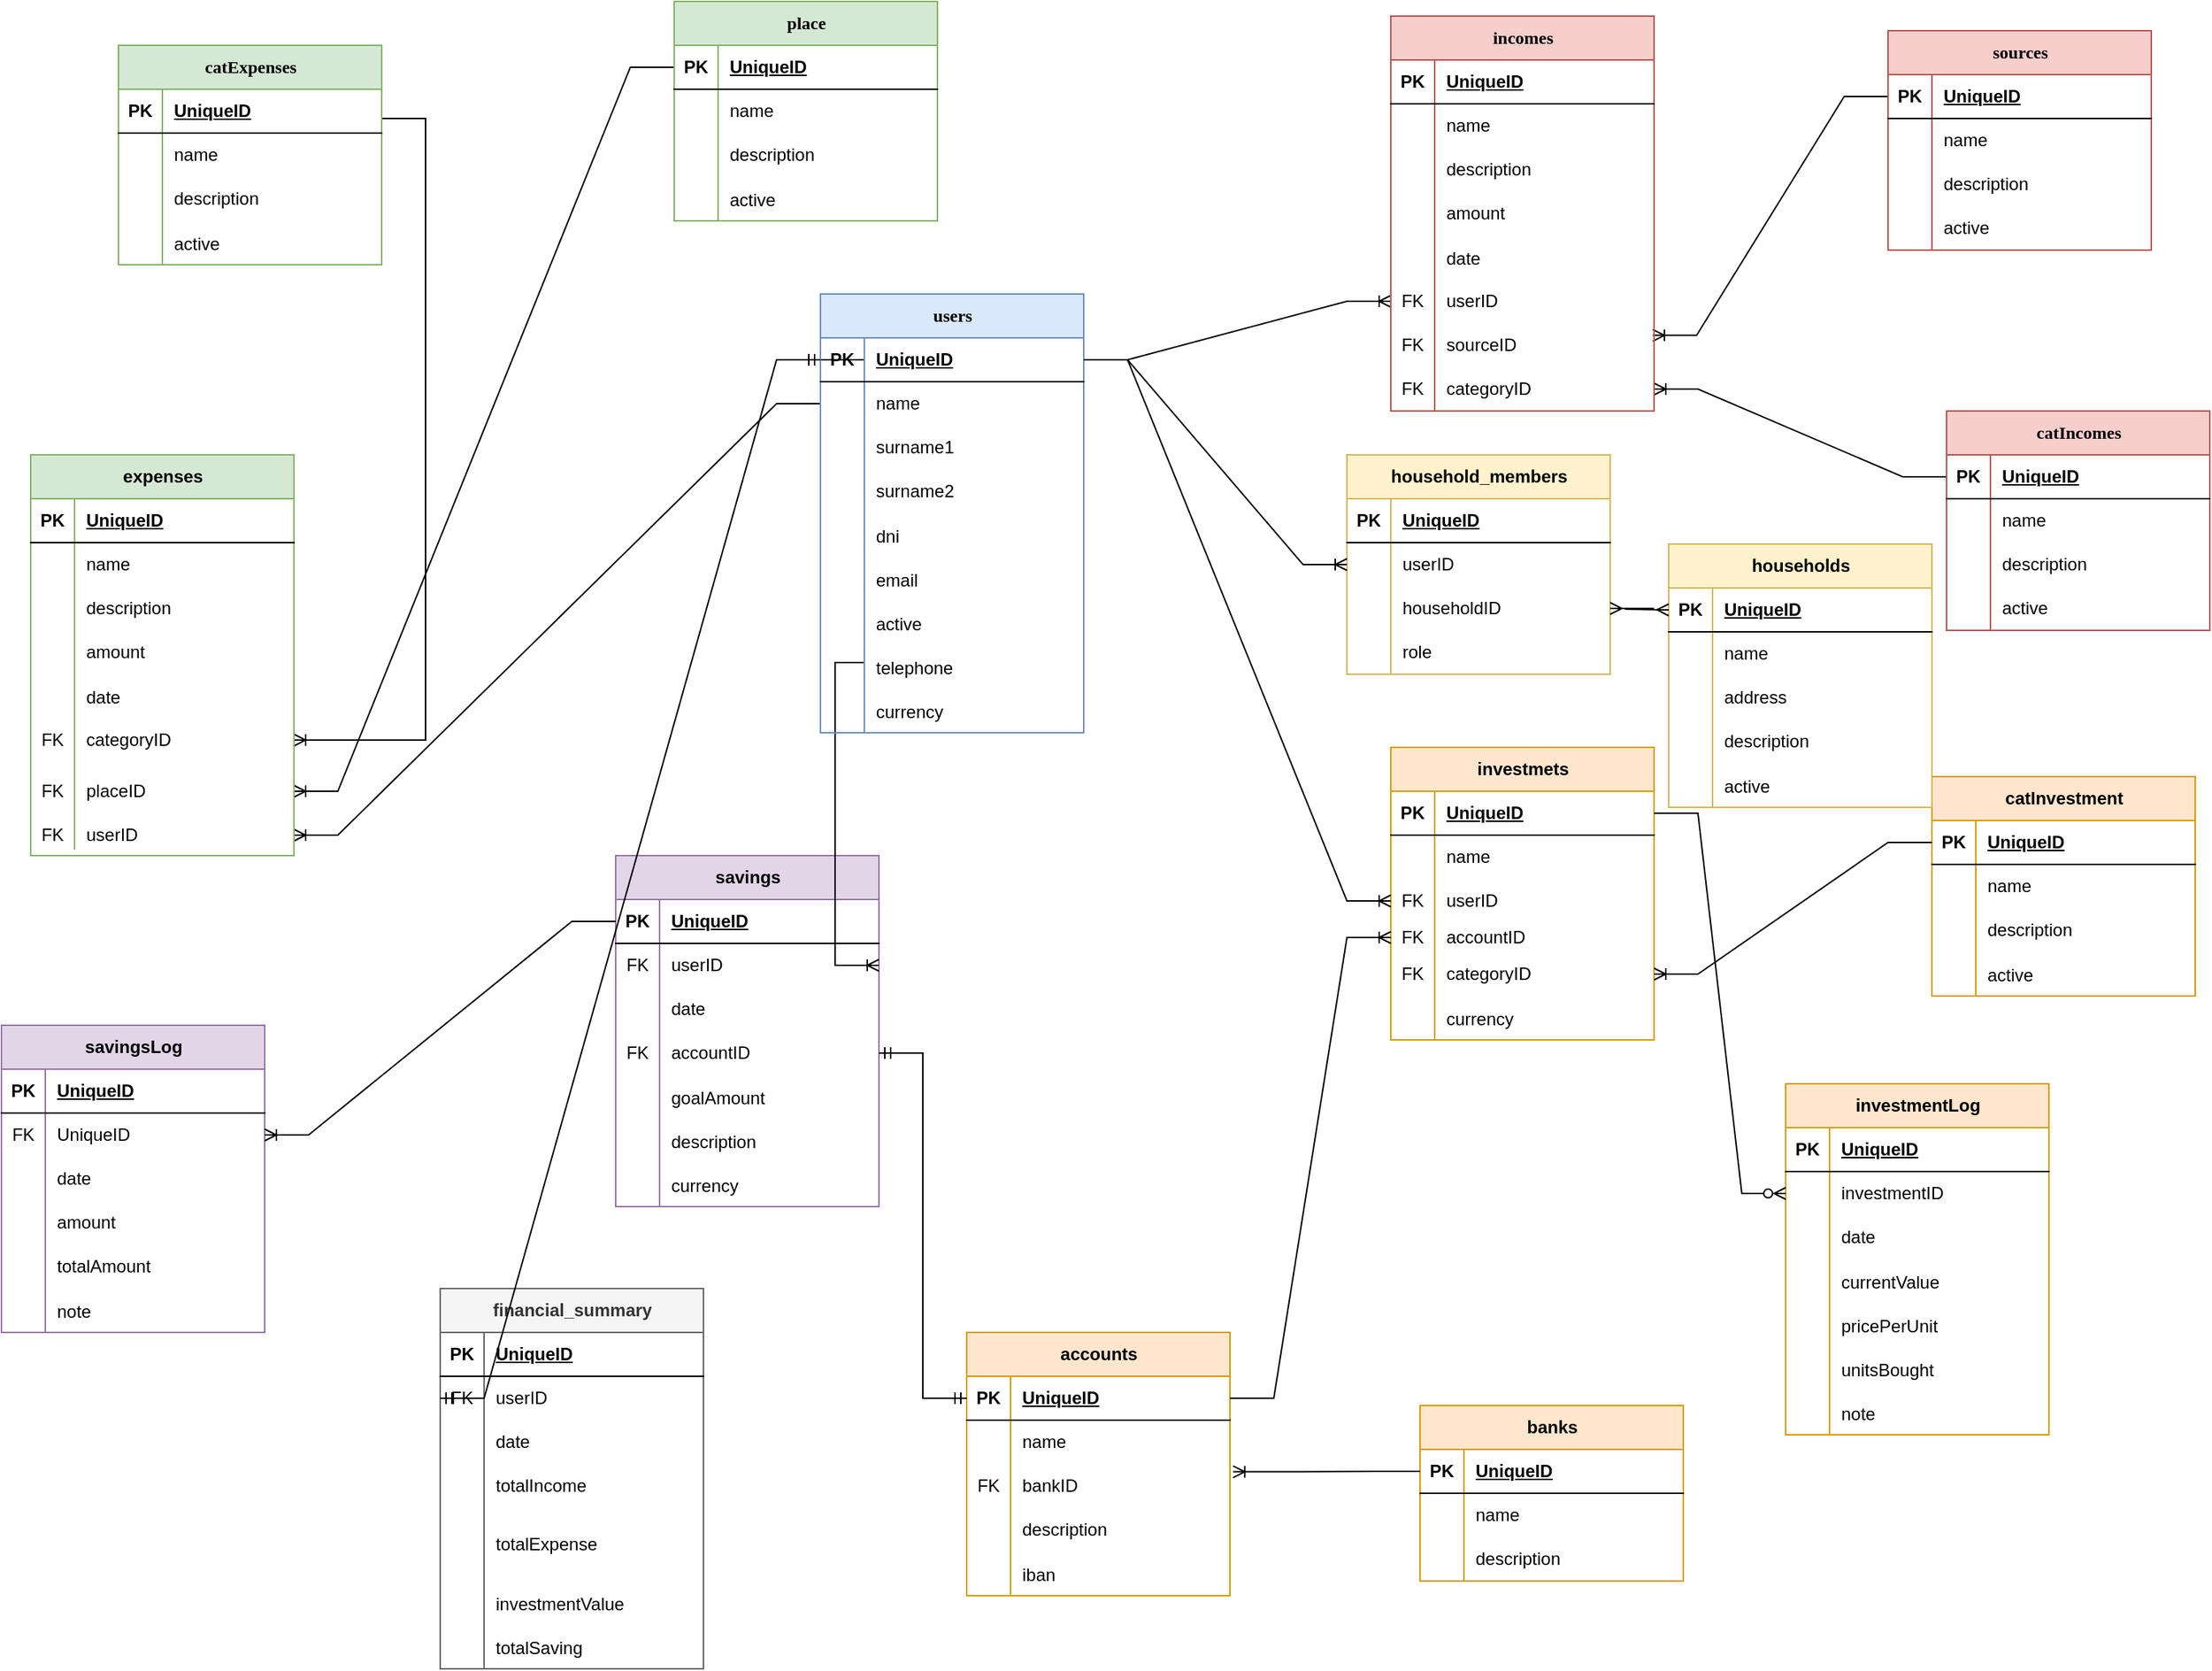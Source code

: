<mxfile version="26.0.16">
  <diagram name="Page-1" id="9f46799a-70d6-7492-0946-bef42562c5a5">
    <mxGraphModel dx="2074" dy="1233" grid="1" gridSize="10" guides="1" tooltips="1" connect="1" arrows="1" fold="1" page="1" pageScale="1" pageWidth="1654" pageHeight="1169" background="none" math="0" shadow="0">
      <root>
        <mxCell id="0" />
        <mxCell id="1" parent="0" />
        <mxCell id="Nb5jzTyFfmie46--7Qe7-93" value="" style="edgeStyle=entityRelationEdgeStyle;fontSize=12;html=1;endArrow=ERoneToMany;rounded=0;entryX=1;entryY=0.5;entryDx=0;entryDy=0;exitX=0;exitY=0.25;exitDx=0;exitDy=0;" parent="1" source="RKAflRTYceNXW2uiDn09-41" target="Nb5jzTyFfmie46--7Qe7-156" edge="1">
          <mxGeometry width="100" height="100" relative="1" as="geometry">
            <mxPoint x="790" y="180" as="sourcePoint" />
            <mxPoint x="680" y="470" as="targetPoint" />
          </mxGeometry>
        </mxCell>
        <mxCell id="Nb5jzTyFfmie46--7Qe7-94" value="" style="edgeStyle=entityRelationEdgeStyle;fontSize=12;html=1;endArrow=ERoneToMany;rounded=0;entryX=1;entryY=0.5;entryDx=0;entryDy=0;exitX=0;exitY=0.5;exitDx=0;exitDy=0;" parent="1" source="RKAflRTYceNXW2uiDn09-79" target="Nb5jzTyFfmie46--7Qe7-178" edge="1">
          <mxGeometry width="100" height="100" relative="1" as="geometry">
            <mxPoint x="580" y="570" as="sourcePoint" />
            <mxPoint x="1300" y="323.0" as="targetPoint" />
            <Array as="points">
              <mxPoint x="1100" y="270" />
            </Array>
          </mxGeometry>
        </mxCell>
        <mxCell id="Nb5jzTyFfmie46--7Qe7-96" value="" style="edgeStyle=entityRelationEdgeStyle;fontSize=12;html=1;endArrow=ERoneToMany;rounded=0;exitX=1;exitY=0.5;exitDx=0;exitDy=0;entryX=0;entryY=0.5;entryDx=0;entryDy=0;" parent="1" source="RKAflRTYceNXW2uiDn09-42" target="Nb5jzTyFfmie46--7Qe7-172" edge="1">
          <mxGeometry width="100" height="100" relative="1" as="geometry">
            <mxPoint x="260" y="134" as="sourcePoint" />
            <mxPoint x="440" y="272" as="targetPoint" />
          </mxGeometry>
        </mxCell>
        <mxCell id="Nb5jzTyFfmie46--7Qe7-97" value="" style="edgeStyle=entityRelationEdgeStyle;fontSize=12;html=1;endArrow=ERoneToMany;rounded=0;exitX=1;exitY=0.5;exitDx=0;exitDy=0;" parent="1" target="Nb5jzTyFfmie46--7Qe7-66" edge="1">
          <mxGeometry width="100" height="100" relative="1" as="geometry">
            <mxPoint x="320" y="120" as="sourcePoint" />
            <mxPoint x="310" y="560" as="targetPoint" />
            <Array as="points">
              <mxPoint x="790" y="205" />
              <mxPoint x="360" y="335" />
            </Array>
          </mxGeometry>
        </mxCell>
        <mxCell id="Nb5jzTyFfmie46--7Qe7-98" value="" style="edgeStyle=entityRelationEdgeStyle;fontSize=12;html=1;endArrow=ERoneToMany;rounded=0;exitX=0;exitY=0.5;exitDx=0;exitDy=0;" parent="1" source="Nb5jzTyFfmie46--7Qe7-143" target="Nb5jzTyFfmie46--7Qe7-54" edge="1">
          <mxGeometry width="100" height="100" relative="1" as="geometry">
            <mxPoint x="790" y="171" as="sourcePoint" />
            <mxPoint x="810" y="216" as="targetPoint" />
            <Array as="points">
              <mxPoint x="800" y="210" />
            </Array>
          </mxGeometry>
        </mxCell>
        <mxCell id="Nb5jzTyFfmie46--7Qe7-101" value="" style="edgeStyle=entityRelationEdgeStyle;fontSize=12;html=1;endArrow=ERoneToMany;rounded=0;entryX=0.995;entryY=0.277;entryDx=0;entryDy=0;exitX=0;exitY=0.5;exitDx=0;exitDy=0;entryPerimeter=0;" parent="1" source="RKAflRTYceNXW2uiDn09-92" target="Nb5jzTyFfmie46--7Qe7-175" edge="1">
          <mxGeometry width="100" height="100" relative="1" as="geometry">
            <mxPoint x="1400" y="91" as="sourcePoint" />
            <mxPoint x="1300" y="379" as="targetPoint" />
          </mxGeometry>
        </mxCell>
        <mxCell id="Nb5jzTyFfmie46--7Qe7-107" value="expenses" style="shape=table;startSize=30;container=1;collapsible=1;childLayout=tableLayout;fixedRows=1;rowLines=0;fontStyle=1;align=center;resizeLast=1;html=1;fillColor=#d5e8d4;strokeColor=#82b366;" parent="1" vertex="1">
          <mxGeometry x="80" y="350" width="180" height="274" as="geometry" />
        </mxCell>
        <mxCell id="Nb5jzTyFfmie46--7Qe7-108" value="" style="shape=tableRow;horizontal=0;startSize=0;swimlaneHead=0;swimlaneBody=0;fillColor=none;collapsible=0;dropTarget=0;points=[[0,0.5],[1,0.5]];portConstraint=eastwest;top=0;left=0;right=0;bottom=1;" parent="Nb5jzTyFfmie46--7Qe7-107" vertex="1">
          <mxGeometry y="30" width="180" height="30" as="geometry" />
        </mxCell>
        <mxCell id="Nb5jzTyFfmie46--7Qe7-109" value="PK" style="shape=partialRectangle;connectable=0;fillColor=none;top=0;left=0;bottom=0;right=0;fontStyle=1;overflow=hidden;whiteSpace=wrap;html=1;" parent="Nb5jzTyFfmie46--7Qe7-108" vertex="1">
          <mxGeometry width="30" height="30" as="geometry">
            <mxRectangle width="30" height="30" as="alternateBounds" />
          </mxGeometry>
        </mxCell>
        <mxCell id="Nb5jzTyFfmie46--7Qe7-110" value="UniqueID" style="shape=partialRectangle;connectable=0;fillColor=none;top=0;left=0;bottom=0;right=0;align=left;spacingLeft=6;fontStyle=5;overflow=hidden;whiteSpace=wrap;html=1;" parent="Nb5jzTyFfmie46--7Qe7-108" vertex="1">
          <mxGeometry x="30" width="150" height="30" as="geometry">
            <mxRectangle width="150" height="30" as="alternateBounds" />
          </mxGeometry>
        </mxCell>
        <mxCell id="Nb5jzTyFfmie46--7Qe7-111" value="" style="shape=tableRow;horizontal=0;startSize=0;swimlaneHead=0;swimlaneBody=0;fillColor=none;collapsible=0;dropTarget=0;points=[[0,0.5],[1,0.5]];portConstraint=eastwest;top=0;left=0;right=0;bottom=0;" parent="Nb5jzTyFfmie46--7Qe7-107" vertex="1">
          <mxGeometry y="60" width="180" height="30" as="geometry" />
        </mxCell>
        <mxCell id="Nb5jzTyFfmie46--7Qe7-112" value="" style="shape=partialRectangle;connectable=0;fillColor=none;top=0;left=0;bottom=0;right=0;editable=1;overflow=hidden;whiteSpace=wrap;html=1;" parent="Nb5jzTyFfmie46--7Qe7-111" vertex="1">
          <mxGeometry width="30" height="30" as="geometry">
            <mxRectangle width="30" height="30" as="alternateBounds" />
          </mxGeometry>
        </mxCell>
        <mxCell id="Nb5jzTyFfmie46--7Qe7-113" value="name" style="shape=partialRectangle;connectable=0;fillColor=none;top=0;left=0;bottom=0;right=0;align=left;spacingLeft=6;overflow=hidden;whiteSpace=wrap;html=1;" parent="Nb5jzTyFfmie46--7Qe7-111" vertex="1">
          <mxGeometry x="30" width="150" height="30" as="geometry">
            <mxRectangle width="150" height="30" as="alternateBounds" />
          </mxGeometry>
        </mxCell>
        <mxCell id="Nb5jzTyFfmie46--7Qe7-114" value="" style="shape=tableRow;horizontal=0;startSize=0;swimlaneHead=0;swimlaneBody=0;fillColor=none;collapsible=0;dropTarget=0;points=[[0,0.5],[1,0.5]];portConstraint=eastwest;top=0;left=0;right=0;bottom=0;" parent="Nb5jzTyFfmie46--7Qe7-107" vertex="1">
          <mxGeometry y="90" width="180" height="30" as="geometry" />
        </mxCell>
        <mxCell id="Nb5jzTyFfmie46--7Qe7-115" value="" style="shape=partialRectangle;connectable=0;fillColor=none;top=0;left=0;bottom=0;right=0;editable=1;overflow=hidden;whiteSpace=wrap;html=1;" parent="Nb5jzTyFfmie46--7Qe7-114" vertex="1">
          <mxGeometry width="30" height="30" as="geometry">
            <mxRectangle width="30" height="30" as="alternateBounds" />
          </mxGeometry>
        </mxCell>
        <mxCell id="Nb5jzTyFfmie46--7Qe7-116" value="description" style="shape=partialRectangle;connectable=0;fillColor=none;top=0;left=0;bottom=0;right=0;align=left;spacingLeft=6;overflow=hidden;whiteSpace=wrap;html=1;" parent="Nb5jzTyFfmie46--7Qe7-114" vertex="1">
          <mxGeometry x="30" width="150" height="30" as="geometry">
            <mxRectangle width="150" height="30" as="alternateBounds" />
          </mxGeometry>
        </mxCell>
        <mxCell id="Nb5jzTyFfmie46--7Qe7-117" value="" style="shape=tableRow;horizontal=0;startSize=0;swimlaneHead=0;swimlaneBody=0;fillColor=none;collapsible=0;dropTarget=0;points=[[0,0.5],[1,0.5]];portConstraint=eastwest;top=0;left=0;right=0;bottom=0;" parent="Nb5jzTyFfmie46--7Qe7-107" vertex="1">
          <mxGeometry y="120" width="180" height="30" as="geometry" />
        </mxCell>
        <mxCell id="Nb5jzTyFfmie46--7Qe7-118" value="" style="shape=partialRectangle;connectable=0;fillColor=none;top=0;left=0;bottom=0;right=0;editable=1;overflow=hidden;whiteSpace=wrap;html=1;" parent="Nb5jzTyFfmie46--7Qe7-117" vertex="1">
          <mxGeometry width="30" height="30" as="geometry">
            <mxRectangle width="30" height="30" as="alternateBounds" />
          </mxGeometry>
        </mxCell>
        <mxCell id="Nb5jzTyFfmie46--7Qe7-119" value="amount" style="shape=partialRectangle;connectable=0;fillColor=none;top=0;left=0;bottom=0;right=0;align=left;spacingLeft=6;overflow=hidden;whiteSpace=wrap;html=1;" parent="Nb5jzTyFfmie46--7Qe7-117" vertex="1">
          <mxGeometry x="30" width="150" height="30" as="geometry">
            <mxRectangle width="150" height="30" as="alternateBounds" />
          </mxGeometry>
        </mxCell>
        <mxCell id="Nb5jzTyFfmie46--7Qe7-184" value="" style="shape=tableRow;horizontal=0;startSize=0;swimlaneHead=0;swimlaneBody=0;fillColor=none;collapsible=0;dropTarget=0;points=[[0,0.5],[1,0.5]];portConstraint=eastwest;top=0;left=0;right=0;bottom=0;" parent="Nb5jzTyFfmie46--7Qe7-107" vertex="1">
          <mxGeometry y="150" width="180" height="30" as="geometry" />
        </mxCell>
        <mxCell id="Nb5jzTyFfmie46--7Qe7-185" value="" style="shape=partialRectangle;connectable=0;fillColor=none;top=0;left=0;bottom=0;right=0;editable=1;overflow=hidden;" parent="Nb5jzTyFfmie46--7Qe7-184" vertex="1">
          <mxGeometry width="30" height="30" as="geometry">
            <mxRectangle width="30" height="30" as="alternateBounds" />
          </mxGeometry>
        </mxCell>
        <mxCell id="Nb5jzTyFfmie46--7Qe7-186" value="date" style="shape=partialRectangle;connectable=0;fillColor=none;top=0;left=0;bottom=0;right=0;align=left;spacingLeft=6;overflow=hidden;" parent="Nb5jzTyFfmie46--7Qe7-184" vertex="1">
          <mxGeometry x="30" width="150" height="30" as="geometry">
            <mxRectangle width="150" height="30" as="alternateBounds" />
          </mxGeometry>
        </mxCell>
        <mxCell id="Nb5jzTyFfmie46--7Qe7-66" value="" style="shape=tableRow;horizontal=0;startSize=0;swimlaneHead=0;swimlaneBody=0;fillColor=none;collapsible=0;dropTarget=0;points=[[0,0.5],[1,0.5]];portConstraint=eastwest;top=0;left=0;right=0;bottom=0;" parent="Nb5jzTyFfmie46--7Qe7-107" vertex="1">
          <mxGeometry y="180" width="180" height="30" as="geometry" />
        </mxCell>
        <mxCell id="Nb5jzTyFfmie46--7Qe7-67" value="FK" style="shape=partialRectangle;connectable=0;fillColor=none;top=0;left=0;bottom=0;right=0;fontStyle=0;overflow=hidden;whiteSpace=wrap;html=1;" parent="Nb5jzTyFfmie46--7Qe7-66" vertex="1">
          <mxGeometry width="30" height="30" as="geometry">
            <mxRectangle width="30" height="30" as="alternateBounds" />
          </mxGeometry>
        </mxCell>
        <mxCell id="Nb5jzTyFfmie46--7Qe7-68" value="categoryID" style="shape=partialRectangle;connectable=0;fillColor=none;top=0;left=0;bottom=0;right=0;align=left;spacingLeft=6;fontStyle=0;overflow=hidden;whiteSpace=wrap;html=1;" parent="Nb5jzTyFfmie46--7Qe7-66" vertex="1">
          <mxGeometry x="30" width="150" height="30" as="geometry">
            <mxRectangle width="150" height="30" as="alternateBounds" />
          </mxGeometry>
        </mxCell>
        <mxCell id="Nb5jzTyFfmie46--7Qe7-54" value="" style="shape=tableRow;horizontal=0;startSize=0;swimlaneHead=0;swimlaneBody=0;fillColor=none;collapsible=0;dropTarget=0;points=[[0,0.5],[1,0.5]];portConstraint=eastwest;top=0;left=0;right=0;bottom=0;" parent="Nb5jzTyFfmie46--7Qe7-107" vertex="1">
          <mxGeometry y="210" width="180" height="40" as="geometry" />
        </mxCell>
        <mxCell id="Nb5jzTyFfmie46--7Qe7-55" value="FK" style="shape=partialRectangle;connectable=0;fillColor=none;top=0;left=0;bottom=0;right=0;fontStyle=0;overflow=hidden;whiteSpace=wrap;html=1;" parent="Nb5jzTyFfmie46--7Qe7-54" vertex="1">
          <mxGeometry width="30" height="40" as="geometry">
            <mxRectangle width="30" height="40" as="alternateBounds" />
          </mxGeometry>
        </mxCell>
        <mxCell id="Nb5jzTyFfmie46--7Qe7-56" value="placeID" style="shape=partialRectangle;connectable=0;fillColor=none;top=0;left=0;bottom=0;right=0;align=left;spacingLeft=6;fontStyle=0;overflow=hidden;whiteSpace=wrap;html=1;" parent="Nb5jzTyFfmie46--7Qe7-54" vertex="1">
          <mxGeometry x="30" width="150" height="40" as="geometry">
            <mxRectangle width="150" height="40" as="alternateBounds" />
          </mxGeometry>
        </mxCell>
        <mxCell id="Nb5jzTyFfmie46--7Qe7-156" value="" style="shape=tableRow;horizontal=0;startSize=0;swimlaneHead=0;swimlaneBody=0;fillColor=none;collapsible=0;dropTarget=0;points=[[0,0.5],[1,0.5]];portConstraint=eastwest;top=0;left=0;right=0;bottom=0;" parent="Nb5jzTyFfmie46--7Qe7-107" vertex="1">
          <mxGeometry y="250" width="180" height="20" as="geometry" />
        </mxCell>
        <mxCell id="Nb5jzTyFfmie46--7Qe7-157" value="FK" style="shape=partialRectangle;connectable=0;fillColor=none;top=0;left=0;bottom=0;right=0;fontStyle=0;overflow=hidden;whiteSpace=wrap;html=1;" parent="Nb5jzTyFfmie46--7Qe7-156" vertex="1">
          <mxGeometry width="30" height="20" as="geometry">
            <mxRectangle width="30" height="20" as="alternateBounds" />
          </mxGeometry>
        </mxCell>
        <mxCell id="Nb5jzTyFfmie46--7Qe7-158" value="userID" style="shape=partialRectangle;connectable=0;fillColor=none;top=0;left=0;bottom=0;right=0;align=left;spacingLeft=6;fontStyle=0;overflow=hidden;whiteSpace=wrap;html=1;" parent="Nb5jzTyFfmie46--7Qe7-156" vertex="1">
          <mxGeometry x="30" width="150" height="20" as="geometry">
            <mxRectangle width="150" height="20" as="alternateBounds" />
          </mxGeometry>
        </mxCell>
        <mxCell id="Nb5jzTyFfmie46--7Qe7-120" value="&lt;span style=&quot;font-family: Verdana;&quot;&gt;catExpenses&lt;/span&gt;" style="shape=table;startSize=30;container=1;collapsible=1;childLayout=tableLayout;fixedRows=1;rowLines=0;fontStyle=1;align=center;resizeLast=1;html=1;fillColor=#d5e8d4;strokeColor=#82b366;" parent="1" vertex="1">
          <mxGeometry x="140" y="70" width="180" height="150" as="geometry" />
        </mxCell>
        <mxCell id="Nb5jzTyFfmie46--7Qe7-121" value="" style="shape=tableRow;horizontal=0;startSize=0;swimlaneHead=0;swimlaneBody=0;fillColor=none;collapsible=0;dropTarget=0;points=[[0,0.5],[1,0.5]];portConstraint=eastwest;top=0;left=0;right=0;bottom=1;" parent="Nb5jzTyFfmie46--7Qe7-120" vertex="1">
          <mxGeometry y="30" width="180" height="30" as="geometry" />
        </mxCell>
        <mxCell id="Nb5jzTyFfmie46--7Qe7-122" value="PK" style="shape=partialRectangle;connectable=0;fillColor=none;top=0;left=0;bottom=0;right=0;fontStyle=1;overflow=hidden;whiteSpace=wrap;html=1;" parent="Nb5jzTyFfmie46--7Qe7-121" vertex="1">
          <mxGeometry width="30" height="30" as="geometry">
            <mxRectangle width="30" height="30" as="alternateBounds" />
          </mxGeometry>
        </mxCell>
        <mxCell id="Nb5jzTyFfmie46--7Qe7-123" value="UniqueID" style="shape=partialRectangle;connectable=0;fillColor=none;top=0;left=0;bottom=0;right=0;align=left;spacingLeft=6;fontStyle=5;overflow=hidden;whiteSpace=wrap;html=1;" parent="Nb5jzTyFfmie46--7Qe7-121" vertex="1">
          <mxGeometry x="30" width="150" height="30" as="geometry">
            <mxRectangle width="150" height="30" as="alternateBounds" />
          </mxGeometry>
        </mxCell>
        <mxCell id="Nb5jzTyFfmie46--7Qe7-124" value="" style="shape=tableRow;horizontal=0;startSize=0;swimlaneHead=0;swimlaneBody=0;fillColor=none;collapsible=0;dropTarget=0;points=[[0,0.5],[1,0.5]];portConstraint=eastwest;top=0;left=0;right=0;bottom=0;" parent="Nb5jzTyFfmie46--7Qe7-120" vertex="1">
          <mxGeometry y="60" width="180" height="30" as="geometry" />
        </mxCell>
        <mxCell id="Nb5jzTyFfmie46--7Qe7-125" value="" style="shape=partialRectangle;connectable=0;fillColor=none;top=0;left=0;bottom=0;right=0;editable=1;overflow=hidden;whiteSpace=wrap;html=1;" parent="Nb5jzTyFfmie46--7Qe7-124" vertex="1">
          <mxGeometry width="30" height="30" as="geometry">
            <mxRectangle width="30" height="30" as="alternateBounds" />
          </mxGeometry>
        </mxCell>
        <mxCell id="Nb5jzTyFfmie46--7Qe7-126" value="name" style="shape=partialRectangle;connectable=0;fillColor=none;top=0;left=0;bottom=0;right=0;align=left;spacingLeft=6;overflow=hidden;whiteSpace=wrap;html=1;" parent="Nb5jzTyFfmie46--7Qe7-124" vertex="1">
          <mxGeometry x="30" width="150" height="30" as="geometry">
            <mxRectangle width="150" height="30" as="alternateBounds" />
          </mxGeometry>
        </mxCell>
        <mxCell id="Nb5jzTyFfmie46--7Qe7-130" value="" style="shape=tableRow;horizontal=0;startSize=0;swimlaneHead=0;swimlaneBody=0;fillColor=none;collapsible=0;dropTarget=0;points=[[0,0.5],[1,0.5]];portConstraint=eastwest;top=0;left=0;right=0;bottom=0;" parent="Nb5jzTyFfmie46--7Qe7-120" vertex="1">
          <mxGeometry y="90" width="180" height="30" as="geometry" />
        </mxCell>
        <mxCell id="Nb5jzTyFfmie46--7Qe7-131" value="" style="shape=partialRectangle;connectable=0;fillColor=none;top=0;left=0;bottom=0;right=0;editable=1;overflow=hidden;whiteSpace=wrap;html=1;" parent="Nb5jzTyFfmie46--7Qe7-130" vertex="1">
          <mxGeometry width="30" height="30" as="geometry">
            <mxRectangle width="30" height="30" as="alternateBounds" />
          </mxGeometry>
        </mxCell>
        <mxCell id="Nb5jzTyFfmie46--7Qe7-132" value="description" style="shape=partialRectangle;connectable=0;fillColor=none;top=0;left=0;bottom=0;right=0;align=left;spacingLeft=6;overflow=hidden;whiteSpace=wrap;html=1;" parent="Nb5jzTyFfmie46--7Qe7-130" vertex="1">
          <mxGeometry x="30" width="150" height="30" as="geometry">
            <mxRectangle width="150" height="30" as="alternateBounds" />
          </mxGeometry>
        </mxCell>
        <mxCell id="RKAflRTYceNXW2uiDn09-24" value="" style="shape=tableRow;horizontal=0;startSize=0;swimlaneHead=0;swimlaneBody=0;fillColor=none;collapsible=0;dropTarget=0;points=[[0,0.5],[1,0.5]];portConstraint=eastwest;top=0;left=0;right=0;bottom=0;" parent="Nb5jzTyFfmie46--7Qe7-120" vertex="1">
          <mxGeometry y="120" width="180" height="30" as="geometry" />
        </mxCell>
        <mxCell id="RKAflRTYceNXW2uiDn09-25" value="" style="shape=partialRectangle;connectable=0;fillColor=none;top=0;left=0;bottom=0;right=0;editable=1;overflow=hidden;" parent="RKAflRTYceNXW2uiDn09-24" vertex="1">
          <mxGeometry width="30" height="30" as="geometry">
            <mxRectangle width="30" height="30" as="alternateBounds" />
          </mxGeometry>
        </mxCell>
        <mxCell id="RKAflRTYceNXW2uiDn09-26" value="active" style="shape=partialRectangle;connectable=0;fillColor=none;top=0;left=0;bottom=0;right=0;align=left;spacingLeft=6;overflow=hidden;" parent="RKAflRTYceNXW2uiDn09-24" vertex="1">
          <mxGeometry x="30" width="150" height="30" as="geometry">
            <mxRectangle width="150" height="30" as="alternateBounds" />
          </mxGeometry>
        </mxCell>
        <mxCell id="Nb5jzTyFfmie46--7Qe7-142" value="&lt;span style=&quot;font-family: Verdana;&quot;&gt;place&lt;/span&gt;" style="shape=table;startSize=30;container=1;collapsible=1;childLayout=tableLayout;fixedRows=1;rowLines=0;fontStyle=1;align=center;resizeLast=1;html=1;fillColor=#d5e8d4;strokeColor=#82b366;" parent="1" vertex="1">
          <mxGeometry x="520" y="40" width="180" height="150" as="geometry" />
        </mxCell>
        <mxCell id="Nb5jzTyFfmie46--7Qe7-143" value="" style="shape=tableRow;horizontal=0;startSize=0;swimlaneHead=0;swimlaneBody=0;fillColor=none;collapsible=0;dropTarget=0;points=[[0,0.5],[1,0.5]];portConstraint=eastwest;top=0;left=0;right=0;bottom=1;" parent="Nb5jzTyFfmie46--7Qe7-142" vertex="1">
          <mxGeometry y="30" width="180" height="30" as="geometry" />
        </mxCell>
        <mxCell id="Nb5jzTyFfmie46--7Qe7-144" value="PK" style="shape=partialRectangle;connectable=0;fillColor=none;top=0;left=0;bottom=0;right=0;fontStyle=1;overflow=hidden;whiteSpace=wrap;html=1;" parent="Nb5jzTyFfmie46--7Qe7-143" vertex="1">
          <mxGeometry width="30" height="30" as="geometry">
            <mxRectangle width="30" height="30" as="alternateBounds" />
          </mxGeometry>
        </mxCell>
        <mxCell id="Nb5jzTyFfmie46--7Qe7-145" value="UniqueID" style="shape=partialRectangle;connectable=0;fillColor=none;top=0;left=0;bottom=0;right=0;align=left;spacingLeft=6;fontStyle=5;overflow=hidden;whiteSpace=wrap;html=1;" parent="Nb5jzTyFfmie46--7Qe7-143" vertex="1">
          <mxGeometry x="30" width="150" height="30" as="geometry">
            <mxRectangle width="150" height="30" as="alternateBounds" />
          </mxGeometry>
        </mxCell>
        <mxCell id="Nb5jzTyFfmie46--7Qe7-146" value="" style="shape=tableRow;horizontal=0;startSize=0;swimlaneHead=0;swimlaneBody=0;fillColor=none;collapsible=0;dropTarget=0;points=[[0,0.5],[1,0.5]];portConstraint=eastwest;top=0;left=0;right=0;bottom=0;" parent="Nb5jzTyFfmie46--7Qe7-142" vertex="1">
          <mxGeometry y="60" width="180" height="30" as="geometry" />
        </mxCell>
        <mxCell id="Nb5jzTyFfmie46--7Qe7-147" value="" style="shape=partialRectangle;connectable=0;fillColor=none;top=0;left=0;bottom=0;right=0;editable=1;overflow=hidden;whiteSpace=wrap;html=1;" parent="Nb5jzTyFfmie46--7Qe7-146" vertex="1">
          <mxGeometry width="30" height="30" as="geometry">
            <mxRectangle width="30" height="30" as="alternateBounds" />
          </mxGeometry>
        </mxCell>
        <mxCell id="Nb5jzTyFfmie46--7Qe7-148" value="name" style="shape=partialRectangle;connectable=0;fillColor=none;top=0;left=0;bottom=0;right=0;align=left;spacingLeft=6;overflow=hidden;whiteSpace=wrap;html=1;" parent="Nb5jzTyFfmie46--7Qe7-146" vertex="1">
          <mxGeometry x="30" width="150" height="30" as="geometry">
            <mxRectangle width="150" height="30" as="alternateBounds" />
          </mxGeometry>
        </mxCell>
        <mxCell id="Nb5jzTyFfmie46--7Qe7-149" value="" style="shape=tableRow;horizontal=0;startSize=0;swimlaneHead=0;swimlaneBody=0;fillColor=none;collapsible=0;dropTarget=0;points=[[0,0.5],[1,0.5]];portConstraint=eastwest;top=0;left=0;right=0;bottom=0;" parent="Nb5jzTyFfmie46--7Qe7-142" vertex="1">
          <mxGeometry y="90" width="180" height="30" as="geometry" />
        </mxCell>
        <mxCell id="Nb5jzTyFfmie46--7Qe7-150" value="" style="shape=partialRectangle;connectable=0;fillColor=none;top=0;left=0;bottom=0;right=0;editable=1;overflow=hidden;whiteSpace=wrap;html=1;" parent="Nb5jzTyFfmie46--7Qe7-149" vertex="1">
          <mxGeometry width="30" height="30" as="geometry">
            <mxRectangle width="30" height="30" as="alternateBounds" />
          </mxGeometry>
        </mxCell>
        <mxCell id="Nb5jzTyFfmie46--7Qe7-151" value="description" style="shape=partialRectangle;connectable=0;fillColor=none;top=0;left=0;bottom=0;right=0;align=left;spacingLeft=6;overflow=hidden;whiteSpace=wrap;html=1;" parent="Nb5jzTyFfmie46--7Qe7-149" vertex="1">
          <mxGeometry x="30" width="150" height="30" as="geometry">
            <mxRectangle width="150" height="30" as="alternateBounds" />
          </mxGeometry>
        </mxCell>
        <mxCell id="RKAflRTYceNXW2uiDn09-30" value="" style="shape=tableRow;horizontal=0;startSize=0;swimlaneHead=0;swimlaneBody=0;fillColor=none;collapsible=0;dropTarget=0;points=[[0,0.5],[1,0.5]];portConstraint=eastwest;top=0;left=0;right=0;bottom=0;" parent="Nb5jzTyFfmie46--7Qe7-142" vertex="1">
          <mxGeometry y="120" width="180" height="30" as="geometry" />
        </mxCell>
        <mxCell id="RKAflRTYceNXW2uiDn09-31" value="" style="shape=partialRectangle;connectable=0;fillColor=none;top=0;left=0;bottom=0;right=0;editable=1;overflow=hidden;" parent="RKAflRTYceNXW2uiDn09-30" vertex="1">
          <mxGeometry width="30" height="30" as="geometry">
            <mxRectangle width="30" height="30" as="alternateBounds" />
          </mxGeometry>
        </mxCell>
        <mxCell id="RKAflRTYceNXW2uiDn09-32" value="active" style="shape=partialRectangle;connectable=0;fillColor=none;top=0;left=0;bottom=0;right=0;align=left;spacingLeft=6;overflow=hidden;" parent="RKAflRTYceNXW2uiDn09-30" vertex="1">
          <mxGeometry x="30" width="150" height="30" as="geometry">
            <mxRectangle width="150" height="30" as="alternateBounds" />
          </mxGeometry>
        </mxCell>
        <mxCell id="Nb5jzTyFfmie46--7Qe7-159" value="&lt;span style=&quot;font-family: Verdana;&quot;&gt;incomes&lt;/span&gt;" style="shape=table;startSize=30;container=1;collapsible=1;childLayout=tableLayout;fixedRows=1;rowLines=0;fontStyle=1;align=center;resizeLast=1;html=1;fillColor=#f8cecc;strokeColor=#b85450;" parent="1" vertex="1">
          <mxGeometry x="1010" y="50" width="180" height="270" as="geometry" />
        </mxCell>
        <mxCell id="Nb5jzTyFfmie46--7Qe7-160" value="" style="shape=tableRow;horizontal=0;startSize=0;swimlaneHead=0;swimlaneBody=0;fillColor=none;collapsible=0;dropTarget=0;points=[[0,0.5],[1,0.5]];portConstraint=eastwest;top=0;left=0;right=0;bottom=1;" parent="Nb5jzTyFfmie46--7Qe7-159" vertex="1">
          <mxGeometry y="30" width="180" height="30" as="geometry" />
        </mxCell>
        <mxCell id="Nb5jzTyFfmie46--7Qe7-161" value="PK" style="shape=partialRectangle;connectable=0;fillColor=none;top=0;left=0;bottom=0;right=0;fontStyle=1;overflow=hidden;whiteSpace=wrap;html=1;" parent="Nb5jzTyFfmie46--7Qe7-160" vertex="1">
          <mxGeometry width="30" height="30" as="geometry">
            <mxRectangle width="30" height="30" as="alternateBounds" />
          </mxGeometry>
        </mxCell>
        <mxCell id="Nb5jzTyFfmie46--7Qe7-162" value="UniqueID" style="shape=partialRectangle;connectable=0;fillColor=none;top=0;left=0;bottom=0;right=0;align=left;spacingLeft=6;fontStyle=5;overflow=hidden;whiteSpace=wrap;html=1;" parent="Nb5jzTyFfmie46--7Qe7-160" vertex="1">
          <mxGeometry x="30" width="150" height="30" as="geometry">
            <mxRectangle width="150" height="30" as="alternateBounds" />
          </mxGeometry>
        </mxCell>
        <mxCell id="Nb5jzTyFfmie46--7Qe7-163" value="" style="shape=tableRow;horizontal=0;startSize=0;swimlaneHead=0;swimlaneBody=0;fillColor=none;collapsible=0;dropTarget=0;points=[[0,0.5],[1,0.5]];portConstraint=eastwest;top=0;left=0;right=0;bottom=0;" parent="Nb5jzTyFfmie46--7Qe7-159" vertex="1">
          <mxGeometry y="60" width="180" height="30" as="geometry" />
        </mxCell>
        <mxCell id="Nb5jzTyFfmie46--7Qe7-164" value="" style="shape=partialRectangle;connectable=0;fillColor=none;top=0;left=0;bottom=0;right=0;editable=1;overflow=hidden;whiteSpace=wrap;html=1;" parent="Nb5jzTyFfmie46--7Qe7-163" vertex="1">
          <mxGeometry width="30" height="30" as="geometry">
            <mxRectangle width="30" height="30" as="alternateBounds" />
          </mxGeometry>
        </mxCell>
        <mxCell id="Nb5jzTyFfmie46--7Qe7-165" value="name" style="shape=partialRectangle;connectable=0;fillColor=none;top=0;left=0;bottom=0;right=0;align=left;spacingLeft=6;overflow=hidden;whiteSpace=wrap;html=1;" parent="Nb5jzTyFfmie46--7Qe7-163" vertex="1">
          <mxGeometry x="30" width="150" height="30" as="geometry">
            <mxRectangle width="150" height="30" as="alternateBounds" />
          </mxGeometry>
        </mxCell>
        <mxCell id="Nb5jzTyFfmie46--7Qe7-166" value="" style="shape=tableRow;horizontal=0;startSize=0;swimlaneHead=0;swimlaneBody=0;fillColor=none;collapsible=0;dropTarget=0;points=[[0,0.5],[1,0.5]];portConstraint=eastwest;top=0;left=0;right=0;bottom=0;" parent="Nb5jzTyFfmie46--7Qe7-159" vertex="1">
          <mxGeometry y="90" width="180" height="30" as="geometry" />
        </mxCell>
        <mxCell id="Nb5jzTyFfmie46--7Qe7-167" value="" style="shape=partialRectangle;connectable=0;fillColor=none;top=0;left=0;bottom=0;right=0;editable=1;overflow=hidden;whiteSpace=wrap;html=1;" parent="Nb5jzTyFfmie46--7Qe7-166" vertex="1">
          <mxGeometry width="30" height="30" as="geometry">
            <mxRectangle width="30" height="30" as="alternateBounds" />
          </mxGeometry>
        </mxCell>
        <mxCell id="Nb5jzTyFfmie46--7Qe7-168" value="description" style="shape=partialRectangle;connectable=0;fillColor=none;top=0;left=0;bottom=0;right=0;align=left;spacingLeft=6;overflow=hidden;whiteSpace=wrap;html=1;" parent="Nb5jzTyFfmie46--7Qe7-166" vertex="1">
          <mxGeometry x="30" width="150" height="30" as="geometry">
            <mxRectangle width="150" height="30" as="alternateBounds" />
          </mxGeometry>
        </mxCell>
        <mxCell id="Nb5jzTyFfmie46--7Qe7-169" value="" style="shape=tableRow;horizontal=0;startSize=0;swimlaneHead=0;swimlaneBody=0;fillColor=none;collapsible=0;dropTarget=0;points=[[0,0.5],[1,0.5]];portConstraint=eastwest;top=0;left=0;right=0;bottom=0;" parent="Nb5jzTyFfmie46--7Qe7-159" vertex="1">
          <mxGeometry y="120" width="180" height="30" as="geometry" />
        </mxCell>
        <mxCell id="Nb5jzTyFfmie46--7Qe7-170" value="" style="shape=partialRectangle;connectable=0;fillColor=none;top=0;left=0;bottom=0;right=0;editable=1;overflow=hidden;whiteSpace=wrap;html=1;" parent="Nb5jzTyFfmie46--7Qe7-169" vertex="1">
          <mxGeometry width="30" height="30" as="geometry">
            <mxRectangle width="30" height="30" as="alternateBounds" />
          </mxGeometry>
        </mxCell>
        <mxCell id="Nb5jzTyFfmie46--7Qe7-171" value="amount" style="shape=partialRectangle;connectable=0;fillColor=none;top=0;left=0;bottom=0;right=0;align=left;spacingLeft=6;overflow=hidden;whiteSpace=wrap;html=1;" parent="Nb5jzTyFfmie46--7Qe7-169" vertex="1">
          <mxGeometry x="30" width="150" height="30" as="geometry">
            <mxRectangle width="150" height="30" as="alternateBounds" />
          </mxGeometry>
        </mxCell>
        <mxCell id="Nb5jzTyFfmie46--7Qe7-181" value="" style="shape=tableRow;horizontal=0;startSize=0;swimlaneHead=0;swimlaneBody=0;fillColor=none;collapsible=0;dropTarget=0;points=[[0,0.5],[1,0.5]];portConstraint=eastwest;top=0;left=0;right=0;bottom=0;" parent="Nb5jzTyFfmie46--7Qe7-159" vertex="1">
          <mxGeometry y="150" width="180" height="30" as="geometry" />
        </mxCell>
        <mxCell id="Nb5jzTyFfmie46--7Qe7-182" value="" style="shape=partialRectangle;connectable=0;fillColor=none;top=0;left=0;bottom=0;right=0;editable=1;overflow=hidden;" parent="Nb5jzTyFfmie46--7Qe7-181" vertex="1">
          <mxGeometry width="30" height="30" as="geometry">
            <mxRectangle width="30" height="30" as="alternateBounds" />
          </mxGeometry>
        </mxCell>
        <mxCell id="Nb5jzTyFfmie46--7Qe7-183" value="date" style="shape=partialRectangle;connectable=0;fillColor=none;top=0;left=0;bottom=0;right=0;align=left;spacingLeft=6;overflow=hidden;" parent="Nb5jzTyFfmie46--7Qe7-181" vertex="1">
          <mxGeometry x="30" width="150" height="30" as="geometry">
            <mxRectangle width="150" height="30" as="alternateBounds" />
          </mxGeometry>
        </mxCell>
        <mxCell id="Nb5jzTyFfmie46--7Qe7-172" value="" style="shape=tableRow;horizontal=0;startSize=0;swimlaneHead=0;swimlaneBody=0;fillColor=none;collapsible=0;dropTarget=0;points=[[0,0.5],[1,0.5]];portConstraint=eastwest;top=0;left=0;right=0;bottom=0;" parent="Nb5jzTyFfmie46--7Qe7-159" vertex="1">
          <mxGeometry y="180" width="180" height="30" as="geometry" />
        </mxCell>
        <mxCell id="Nb5jzTyFfmie46--7Qe7-173" value="FK" style="shape=partialRectangle;connectable=0;fillColor=none;top=0;left=0;bottom=0;right=0;fontStyle=0;overflow=hidden;whiteSpace=wrap;html=1;" parent="Nb5jzTyFfmie46--7Qe7-172" vertex="1">
          <mxGeometry width="30" height="30" as="geometry">
            <mxRectangle width="30" height="30" as="alternateBounds" />
          </mxGeometry>
        </mxCell>
        <mxCell id="Nb5jzTyFfmie46--7Qe7-174" value="userID" style="shape=partialRectangle;connectable=0;fillColor=none;top=0;left=0;bottom=0;right=0;align=left;spacingLeft=6;fontStyle=0;overflow=hidden;whiteSpace=wrap;html=1;" parent="Nb5jzTyFfmie46--7Qe7-172" vertex="1">
          <mxGeometry x="30" width="150" height="30" as="geometry">
            <mxRectangle width="150" height="30" as="alternateBounds" />
          </mxGeometry>
        </mxCell>
        <mxCell id="Nb5jzTyFfmie46--7Qe7-175" value="" style="shape=tableRow;horizontal=0;startSize=0;swimlaneHead=0;swimlaneBody=0;fillColor=none;collapsible=0;dropTarget=0;points=[[0,0.5],[1,0.5]];portConstraint=eastwest;top=0;left=0;right=0;bottom=0;" parent="Nb5jzTyFfmie46--7Qe7-159" vertex="1">
          <mxGeometry y="210" width="180" height="30" as="geometry" />
        </mxCell>
        <mxCell id="Nb5jzTyFfmie46--7Qe7-176" value="FK" style="shape=partialRectangle;connectable=0;fillColor=none;top=0;left=0;bottom=0;right=0;fontStyle=0;overflow=hidden;whiteSpace=wrap;html=1;" parent="Nb5jzTyFfmie46--7Qe7-175" vertex="1">
          <mxGeometry width="30" height="30" as="geometry">
            <mxRectangle width="30" height="30" as="alternateBounds" />
          </mxGeometry>
        </mxCell>
        <mxCell id="Nb5jzTyFfmie46--7Qe7-177" value="sourceID" style="shape=partialRectangle;connectable=0;fillColor=none;top=0;left=0;bottom=0;right=0;align=left;spacingLeft=6;fontStyle=0;overflow=hidden;whiteSpace=wrap;html=1;" parent="Nb5jzTyFfmie46--7Qe7-175" vertex="1">
          <mxGeometry x="30" width="150" height="30" as="geometry">
            <mxRectangle width="150" height="30" as="alternateBounds" />
          </mxGeometry>
        </mxCell>
        <mxCell id="Nb5jzTyFfmie46--7Qe7-178" value="" style="shape=tableRow;horizontal=0;startSize=0;swimlaneHead=0;swimlaneBody=0;fillColor=none;collapsible=0;dropTarget=0;points=[[0,0.5],[1,0.5]];portConstraint=eastwest;top=0;left=0;right=0;bottom=0;" parent="Nb5jzTyFfmie46--7Qe7-159" vertex="1">
          <mxGeometry y="240" width="180" height="30" as="geometry" />
        </mxCell>
        <mxCell id="Nb5jzTyFfmie46--7Qe7-179" value="FK" style="shape=partialRectangle;connectable=0;fillColor=none;top=0;left=0;bottom=0;right=0;fontStyle=0;overflow=hidden;whiteSpace=wrap;html=1;" parent="Nb5jzTyFfmie46--7Qe7-178" vertex="1">
          <mxGeometry width="30" height="30" as="geometry">
            <mxRectangle width="30" height="30" as="alternateBounds" />
          </mxGeometry>
        </mxCell>
        <mxCell id="Nb5jzTyFfmie46--7Qe7-180" value="categoryID" style="shape=partialRectangle;connectable=0;fillColor=none;top=0;left=0;bottom=0;right=0;align=left;spacingLeft=6;fontStyle=0;overflow=hidden;whiteSpace=wrap;html=1;" parent="Nb5jzTyFfmie46--7Qe7-178" vertex="1">
          <mxGeometry x="30" width="150" height="30" as="geometry">
            <mxRectangle width="150" height="30" as="alternateBounds" />
          </mxGeometry>
        </mxCell>
        <mxCell id="Nb5jzTyFfmie46--7Qe7-187" value="banks" style="shape=table;startSize=30;container=1;collapsible=1;childLayout=tableLayout;fixedRows=1;rowLines=0;fontStyle=1;align=center;resizeLast=1;html=1;fillColor=#ffe6cc;strokeColor=#d79b00;" parent="1" vertex="1">
          <mxGeometry x="1030" y="1000" width="180" height="120" as="geometry" />
        </mxCell>
        <mxCell id="Nb5jzTyFfmie46--7Qe7-188" value="" style="shape=tableRow;horizontal=0;startSize=0;swimlaneHead=0;swimlaneBody=0;fillColor=none;collapsible=0;dropTarget=0;points=[[0,0.5],[1,0.5]];portConstraint=eastwest;top=0;left=0;right=0;bottom=1;" parent="Nb5jzTyFfmie46--7Qe7-187" vertex="1">
          <mxGeometry y="30" width="180" height="30" as="geometry" />
        </mxCell>
        <mxCell id="Nb5jzTyFfmie46--7Qe7-189" value="PK" style="shape=partialRectangle;connectable=0;fillColor=none;top=0;left=0;bottom=0;right=0;fontStyle=1;overflow=hidden;whiteSpace=wrap;html=1;" parent="Nb5jzTyFfmie46--7Qe7-188" vertex="1">
          <mxGeometry width="30" height="30" as="geometry">
            <mxRectangle width="30" height="30" as="alternateBounds" />
          </mxGeometry>
        </mxCell>
        <mxCell id="Nb5jzTyFfmie46--7Qe7-190" value="UniqueID" style="shape=partialRectangle;connectable=0;fillColor=none;top=0;left=0;bottom=0;right=0;align=left;spacingLeft=6;fontStyle=5;overflow=hidden;whiteSpace=wrap;html=1;" parent="Nb5jzTyFfmie46--7Qe7-188" vertex="1">
          <mxGeometry x="30" width="150" height="30" as="geometry">
            <mxRectangle width="150" height="30" as="alternateBounds" />
          </mxGeometry>
        </mxCell>
        <mxCell id="Nb5jzTyFfmie46--7Qe7-191" value="" style="shape=tableRow;horizontal=0;startSize=0;swimlaneHead=0;swimlaneBody=0;fillColor=none;collapsible=0;dropTarget=0;points=[[0,0.5],[1,0.5]];portConstraint=eastwest;top=0;left=0;right=0;bottom=0;" parent="Nb5jzTyFfmie46--7Qe7-187" vertex="1">
          <mxGeometry y="60" width="180" height="30" as="geometry" />
        </mxCell>
        <mxCell id="Nb5jzTyFfmie46--7Qe7-192" value="" style="shape=partialRectangle;connectable=0;fillColor=none;top=0;left=0;bottom=0;right=0;editable=1;overflow=hidden;whiteSpace=wrap;html=1;" parent="Nb5jzTyFfmie46--7Qe7-191" vertex="1">
          <mxGeometry width="30" height="30" as="geometry">
            <mxRectangle width="30" height="30" as="alternateBounds" />
          </mxGeometry>
        </mxCell>
        <mxCell id="Nb5jzTyFfmie46--7Qe7-193" value="name" style="shape=partialRectangle;connectable=0;fillColor=none;top=0;left=0;bottom=0;right=0;align=left;spacingLeft=6;overflow=hidden;whiteSpace=wrap;html=1;" parent="Nb5jzTyFfmie46--7Qe7-191" vertex="1">
          <mxGeometry x="30" width="150" height="30" as="geometry">
            <mxRectangle width="150" height="30" as="alternateBounds" />
          </mxGeometry>
        </mxCell>
        <mxCell id="Nb5jzTyFfmie46--7Qe7-194" value="" style="shape=tableRow;horizontal=0;startSize=0;swimlaneHead=0;swimlaneBody=0;fillColor=none;collapsible=0;dropTarget=0;points=[[0,0.5],[1,0.5]];portConstraint=eastwest;top=0;left=0;right=0;bottom=0;" parent="Nb5jzTyFfmie46--7Qe7-187" vertex="1">
          <mxGeometry y="90" width="180" height="30" as="geometry" />
        </mxCell>
        <mxCell id="Nb5jzTyFfmie46--7Qe7-195" value="" style="shape=partialRectangle;connectable=0;fillColor=none;top=0;left=0;bottom=0;right=0;editable=1;overflow=hidden;whiteSpace=wrap;html=1;" parent="Nb5jzTyFfmie46--7Qe7-194" vertex="1">
          <mxGeometry width="30" height="30" as="geometry">
            <mxRectangle width="30" height="30" as="alternateBounds" />
          </mxGeometry>
        </mxCell>
        <mxCell id="Nb5jzTyFfmie46--7Qe7-196" value="description" style="shape=partialRectangle;connectable=0;fillColor=none;top=0;left=0;bottom=0;right=0;align=left;spacingLeft=6;overflow=hidden;whiteSpace=wrap;html=1;" parent="Nb5jzTyFfmie46--7Qe7-194" vertex="1">
          <mxGeometry x="30" width="150" height="30" as="geometry">
            <mxRectangle width="150" height="30" as="alternateBounds" />
          </mxGeometry>
        </mxCell>
        <mxCell id="Nb5jzTyFfmie46--7Qe7-200" value="investmets" style="shape=table;startSize=30;container=1;collapsible=1;childLayout=tableLayout;fixedRows=1;rowLines=0;fontStyle=1;align=center;resizeLast=1;html=1;fillColor=#ffe6cc;strokeColor=#d79b00;" parent="1" vertex="1">
          <mxGeometry x="1010" y="550" width="180" height="200" as="geometry" />
        </mxCell>
        <mxCell id="Nb5jzTyFfmie46--7Qe7-201" value="" style="shape=tableRow;horizontal=0;startSize=0;swimlaneHead=0;swimlaneBody=0;fillColor=none;collapsible=0;dropTarget=0;points=[[0,0.5],[1,0.5]];portConstraint=eastwest;top=0;left=0;right=0;bottom=1;" parent="Nb5jzTyFfmie46--7Qe7-200" vertex="1">
          <mxGeometry y="30" width="180" height="30" as="geometry" />
        </mxCell>
        <mxCell id="Nb5jzTyFfmie46--7Qe7-202" value="PK" style="shape=partialRectangle;connectable=0;fillColor=none;top=0;left=0;bottom=0;right=0;fontStyle=1;overflow=hidden;whiteSpace=wrap;html=1;" parent="Nb5jzTyFfmie46--7Qe7-201" vertex="1">
          <mxGeometry width="30" height="30" as="geometry">
            <mxRectangle width="30" height="30" as="alternateBounds" />
          </mxGeometry>
        </mxCell>
        <mxCell id="Nb5jzTyFfmie46--7Qe7-203" value="UniqueID" style="shape=partialRectangle;connectable=0;fillColor=none;top=0;left=0;bottom=0;right=0;align=left;spacingLeft=6;fontStyle=5;overflow=hidden;whiteSpace=wrap;html=1;" parent="Nb5jzTyFfmie46--7Qe7-201" vertex="1">
          <mxGeometry x="30" width="150" height="30" as="geometry">
            <mxRectangle width="150" height="30" as="alternateBounds" />
          </mxGeometry>
        </mxCell>
        <mxCell id="Nb5jzTyFfmie46--7Qe7-204" value="" style="shape=tableRow;horizontal=0;startSize=0;swimlaneHead=0;swimlaneBody=0;fillColor=none;collapsible=0;dropTarget=0;points=[[0,0.5],[1,0.5]];portConstraint=eastwest;top=0;left=0;right=0;bottom=0;" parent="Nb5jzTyFfmie46--7Qe7-200" vertex="1">
          <mxGeometry y="60" width="180" height="30" as="geometry" />
        </mxCell>
        <mxCell id="Nb5jzTyFfmie46--7Qe7-205" value="" style="shape=partialRectangle;connectable=0;fillColor=none;top=0;left=0;bottom=0;right=0;editable=1;overflow=hidden;whiteSpace=wrap;html=1;" parent="Nb5jzTyFfmie46--7Qe7-204" vertex="1">
          <mxGeometry width="30" height="30" as="geometry">
            <mxRectangle width="30" height="30" as="alternateBounds" />
          </mxGeometry>
        </mxCell>
        <mxCell id="Nb5jzTyFfmie46--7Qe7-206" value="name" style="shape=partialRectangle;connectable=0;fillColor=none;top=0;left=0;bottom=0;right=0;align=left;spacingLeft=6;overflow=hidden;whiteSpace=wrap;html=1;" parent="Nb5jzTyFfmie46--7Qe7-204" vertex="1">
          <mxGeometry x="30" width="150" height="30" as="geometry">
            <mxRectangle width="150" height="30" as="alternateBounds" />
          </mxGeometry>
        </mxCell>
        <mxCell id="Nb5jzTyFfmie46--7Qe7-217" value="" style="shape=tableRow;horizontal=0;startSize=0;swimlaneHead=0;swimlaneBody=0;fillColor=none;collapsible=0;dropTarget=0;points=[[0,0.5],[1,0.5]];portConstraint=eastwest;top=0;left=0;right=0;bottom=0;" parent="Nb5jzTyFfmie46--7Qe7-200" vertex="1">
          <mxGeometry y="90" width="180" height="30" as="geometry" />
        </mxCell>
        <mxCell id="Nb5jzTyFfmie46--7Qe7-218" value="FK" style="shape=partialRectangle;connectable=0;fillColor=none;top=0;left=0;bottom=0;right=0;fontStyle=0;overflow=hidden;whiteSpace=wrap;html=1;" parent="Nb5jzTyFfmie46--7Qe7-217" vertex="1">
          <mxGeometry width="30" height="30" as="geometry">
            <mxRectangle width="30" height="30" as="alternateBounds" />
          </mxGeometry>
        </mxCell>
        <mxCell id="Nb5jzTyFfmie46--7Qe7-219" value="userID" style="shape=partialRectangle;connectable=0;fillColor=none;top=0;left=0;bottom=0;right=0;align=left;spacingLeft=6;fontStyle=0;overflow=hidden;whiteSpace=wrap;html=1;" parent="Nb5jzTyFfmie46--7Qe7-217" vertex="1">
          <mxGeometry x="30" width="150" height="30" as="geometry">
            <mxRectangle width="150" height="30" as="alternateBounds" />
          </mxGeometry>
        </mxCell>
        <mxCell id="Nb5jzTyFfmie46--7Qe7-213" value="" style="shape=tableRow;horizontal=0;startSize=0;swimlaneHead=0;swimlaneBody=0;fillColor=none;collapsible=0;dropTarget=0;points=[[0,0.5],[1,0.5]];portConstraint=eastwest;top=0;left=0;right=0;bottom=0;" parent="Nb5jzTyFfmie46--7Qe7-200" vertex="1">
          <mxGeometry y="120" width="180" height="20" as="geometry" />
        </mxCell>
        <mxCell id="Nb5jzTyFfmie46--7Qe7-214" value="FK" style="shape=partialRectangle;connectable=0;fillColor=none;top=0;left=0;bottom=0;right=0;fontStyle=0;overflow=hidden;whiteSpace=wrap;html=1;" parent="Nb5jzTyFfmie46--7Qe7-213" vertex="1">
          <mxGeometry width="30" height="20" as="geometry">
            <mxRectangle width="30" height="20" as="alternateBounds" />
          </mxGeometry>
        </mxCell>
        <mxCell id="Nb5jzTyFfmie46--7Qe7-215" value="accountID" style="shape=partialRectangle;connectable=0;fillColor=none;top=0;left=0;bottom=0;right=0;align=left;spacingLeft=6;fontStyle=0;overflow=hidden;whiteSpace=wrap;html=1;" parent="Nb5jzTyFfmie46--7Qe7-213" vertex="1">
          <mxGeometry x="30" width="150" height="20" as="geometry">
            <mxRectangle width="150" height="20" as="alternateBounds" />
          </mxGeometry>
        </mxCell>
        <mxCell id="Nb5jzTyFfmie46--7Qe7-237" value="" style="shape=tableRow;horizontal=0;startSize=0;swimlaneHead=0;swimlaneBody=0;fillColor=none;collapsible=0;dropTarget=0;points=[[0,0.5],[1,0.5]];portConstraint=eastwest;top=0;left=0;right=0;bottom=0;" parent="Nb5jzTyFfmie46--7Qe7-200" vertex="1">
          <mxGeometry y="140" width="180" height="30" as="geometry" />
        </mxCell>
        <mxCell id="Nb5jzTyFfmie46--7Qe7-238" value="FK" style="shape=partialRectangle;connectable=0;fillColor=none;top=0;left=0;bottom=0;right=0;fontStyle=0;overflow=hidden;whiteSpace=wrap;html=1;" parent="Nb5jzTyFfmie46--7Qe7-237" vertex="1">
          <mxGeometry width="30" height="30" as="geometry">
            <mxRectangle width="30" height="30" as="alternateBounds" />
          </mxGeometry>
        </mxCell>
        <mxCell id="Nb5jzTyFfmie46--7Qe7-239" value="categoryID" style="shape=partialRectangle;connectable=0;fillColor=none;top=0;left=0;bottom=0;right=0;align=left;spacingLeft=6;fontStyle=0;overflow=hidden;whiteSpace=wrap;html=1;" parent="Nb5jzTyFfmie46--7Qe7-237" vertex="1">
          <mxGeometry x="30" width="150" height="30" as="geometry">
            <mxRectangle width="150" height="30" as="alternateBounds" />
          </mxGeometry>
        </mxCell>
        <mxCell id="jMjexw0Z4mlKJp3VAqb2-35" value="" style="shape=tableRow;horizontal=0;startSize=0;swimlaneHead=0;swimlaneBody=0;fillColor=none;collapsible=0;dropTarget=0;points=[[0,0.5],[1,0.5]];portConstraint=eastwest;top=0;left=0;right=0;bottom=0;" parent="Nb5jzTyFfmie46--7Qe7-200" vertex="1">
          <mxGeometry y="170" width="180" height="30" as="geometry" />
        </mxCell>
        <mxCell id="jMjexw0Z4mlKJp3VAqb2-36" value="" style="shape=partialRectangle;connectable=0;fillColor=none;top=0;left=0;bottom=0;right=0;editable=1;overflow=hidden;" parent="jMjexw0Z4mlKJp3VAqb2-35" vertex="1">
          <mxGeometry width="30" height="30" as="geometry">
            <mxRectangle width="30" height="30" as="alternateBounds" />
          </mxGeometry>
        </mxCell>
        <mxCell id="jMjexw0Z4mlKJp3VAqb2-37" value="currency" style="shape=partialRectangle;connectable=0;fillColor=none;top=0;left=0;bottom=0;right=0;align=left;spacingLeft=6;overflow=hidden;" parent="jMjexw0Z4mlKJp3VAqb2-35" vertex="1">
          <mxGeometry x="30" width="150" height="30" as="geometry">
            <mxRectangle width="150" height="30" as="alternateBounds" />
          </mxGeometry>
        </mxCell>
        <mxCell id="Nb5jzTyFfmie46--7Qe7-220" value="" style="edgeStyle=entityRelationEdgeStyle;fontSize=12;html=1;endArrow=ERoneToMany;rounded=0;entryX=0;entryY=0.5;entryDx=0;entryDy=0;exitX=1;exitY=0.5;exitDx=0;exitDy=0;" parent="1" source="RKAflRTYceNXW2uiDn09-42" target="Nb5jzTyFfmie46--7Qe7-217" edge="1">
          <mxGeometry width="100" height="100" relative="1" as="geometry">
            <mxPoint x="630" y="360" as="sourcePoint" />
            <mxPoint x="590" y="669" as="targetPoint" />
            <Array as="points">
              <mxPoint x="460" y="560" />
              <mxPoint x="570" y="480" />
            </Array>
          </mxGeometry>
        </mxCell>
        <mxCell id="Nb5jzTyFfmie46--7Qe7-224" value="catInvestment" style="shape=table;startSize=30;container=1;collapsible=1;childLayout=tableLayout;fixedRows=1;rowLines=0;fontStyle=1;align=center;resizeLast=1;html=1;fillColor=#ffe6cc;strokeColor=#d79b00;" parent="1" vertex="1">
          <mxGeometry x="1380" y="570" width="180" height="150" as="geometry" />
        </mxCell>
        <mxCell id="Nb5jzTyFfmie46--7Qe7-225" value="" style="shape=tableRow;horizontal=0;startSize=0;swimlaneHead=0;swimlaneBody=0;fillColor=none;collapsible=0;dropTarget=0;points=[[0,0.5],[1,0.5]];portConstraint=eastwest;top=0;left=0;right=0;bottom=1;" parent="Nb5jzTyFfmie46--7Qe7-224" vertex="1">
          <mxGeometry y="30" width="180" height="30" as="geometry" />
        </mxCell>
        <mxCell id="Nb5jzTyFfmie46--7Qe7-226" value="PK" style="shape=partialRectangle;connectable=0;fillColor=none;top=0;left=0;bottom=0;right=0;fontStyle=1;overflow=hidden;whiteSpace=wrap;html=1;" parent="Nb5jzTyFfmie46--7Qe7-225" vertex="1">
          <mxGeometry width="30" height="30" as="geometry">
            <mxRectangle width="30" height="30" as="alternateBounds" />
          </mxGeometry>
        </mxCell>
        <mxCell id="Nb5jzTyFfmie46--7Qe7-227" value="UniqueID" style="shape=partialRectangle;connectable=0;fillColor=none;top=0;left=0;bottom=0;right=0;align=left;spacingLeft=6;fontStyle=5;overflow=hidden;whiteSpace=wrap;html=1;" parent="Nb5jzTyFfmie46--7Qe7-225" vertex="1">
          <mxGeometry x="30" width="150" height="30" as="geometry">
            <mxRectangle width="150" height="30" as="alternateBounds" />
          </mxGeometry>
        </mxCell>
        <mxCell id="Nb5jzTyFfmie46--7Qe7-228" value="" style="shape=tableRow;horizontal=0;startSize=0;swimlaneHead=0;swimlaneBody=0;fillColor=none;collapsible=0;dropTarget=0;points=[[0,0.5],[1,0.5]];portConstraint=eastwest;top=0;left=0;right=0;bottom=0;" parent="Nb5jzTyFfmie46--7Qe7-224" vertex="1">
          <mxGeometry y="60" width="180" height="30" as="geometry" />
        </mxCell>
        <mxCell id="Nb5jzTyFfmie46--7Qe7-229" value="" style="shape=partialRectangle;connectable=0;fillColor=none;top=0;left=0;bottom=0;right=0;editable=1;overflow=hidden;whiteSpace=wrap;html=1;" parent="Nb5jzTyFfmie46--7Qe7-228" vertex="1">
          <mxGeometry width="30" height="30" as="geometry">
            <mxRectangle width="30" height="30" as="alternateBounds" />
          </mxGeometry>
        </mxCell>
        <mxCell id="Nb5jzTyFfmie46--7Qe7-230" value="name" style="shape=partialRectangle;connectable=0;fillColor=none;top=0;left=0;bottom=0;right=0;align=left;spacingLeft=6;overflow=hidden;whiteSpace=wrap;html=1;" parent="Nb5jzTyFfmie46--7Qe7-228" vertex="1">
          <mxGeometry x="30" width="150" height="30" as="geometry">
            <mxRectangle width="150" height="30" as="alternateBounds" />
          </mxGeometry>
        </mxCell>
        <mxCell id="Nb5jzTyFfmie46--7Qe7-231" value="" style="shape=tableRow;horizontal=0;startSize=0;swimlaneHead=0;swimlaneBody=0;fillColor=none;collapsible=0;dropTarget=0;points=[[0,0.5],[1,0.5]];portConstraint=eastwest;top=0;left=0;right=0;bottom=0;" parent="Nb5jzTyFfmie46--7Qe7-224" vertex="1">
          <mxGeometry y="90" width="180" height="30" as="geometry" />
        </mxCell>
        <mxCell id="Nb5jzTyFfmie46--7Qe7-232" value="" style="shape=partialRectangle;connectable=0;fillColor=none;top=0;left=0;bottom=0;right=0;editable=1;overflow=hidden;whiteSpace=wrap;html=1;" parent="Nb5jzTyFfmie46--7Qe7-231" vertex="1">
          <mxGeometry width="30" height="30" as="geometry">
            <mxRectangle width="30" height="30" as="alternateBounds" />
          </mxGeometry>
        </mxCell>
        <mxCell id="Nb5jzTyFfmie46--7Qe7-233" value="description" style="shape=partialRectangle;connectable=0;fillColor=none;top=0;left=0;bottom=0;right=0;align=left;spacingLeft=6;overflow=hidden;whiteSpace=wrap;html=1;" parent="Nb5jzTyFfmie46--7Qe7-231" vertex="1">
          <mxGeometry x="30" width="150" height="30" as="geometry">
            <mxRectangle width="150" height="30" as="alternateBounds" />
          </mxGeometry>
        </mxCell>
        <mxCell id="RKAflRTYceNXW2uiDn09-75" value="" style="shape=tableRow;horizontal=0;startSize=0;swimlaneHead=0;swimlaneBody=0;fillColor=none;collapsible=0;dropTarget=0;points=[[0,0.5],[1,0.5]];portConstraint=eastwest;top=0;left=0;right=0;bottom=0;" parent="Nb5jzTyFfmie46--7Qe7-224" vertex="1">
          <mxGeometry y="120" width="180" height="30" as="geometry" />
        </mxCell>
        <mxCell id="RKAflRTYceNXW2uiDn09-76" value="" style="shape=partialRectangle;connectable=0;fillColor=none;top=0;left=0;bottom=0;right=0;editable=1;overflow=hidden;" parent="RKAflRTYceNXW2uiDn09-75" vertex="1">
          <mxGeometry width="30" height="30" as="geometry">
            <mxRectangle width="30" height="30" as="alternateBounds" />
          </mxGeometry>
        </mxCell>
        <mxCell id="RKAflRTYceNXW2uiDn09-77" value="active" style="shape=partialRectangle;connectable=0;fillColor=none;top=0;left=0;bottom=0;right=0;align=left;spacingLeft=6;overflow=hidden;" parent="RKAflRTYceNXW2uiDn09-75" vertex="1">
          <mxGeometry x="30" width="150" height="30" as="geometry">
            <mxRectangle width="150" height="30" as="alternateBounds" />
          </mxGeometry>
        </mxCell>
        <mxCell id="Nb5jzTyFfmie46--7Qe7-240" value="" style="edgeStyle=entityRelationEdgeStyle;fontSize=12;html=1;endArrow=ERoneToMany;rounded=0;exitX=0;exitY=0.5;exitDx=0;exitDy=0;" parent="1" source="Nb5jzTyFfmie46--7Qe7-225" target="Nb5jzTyFfmie46--7Qe7-237" edge="1">
          <mxGeometry width="100" height="100" relative="1" as="geometry">
            <mxPoint x="920" y="910" as="sourcePoint" />
            <mxPoint x="810" y="980" as="targetPoint" />
          </mxGeometry>
        </mxCell>
        <mxCell id="Nb5jzTyFfmie46--7Qe7-261" value="savings" style="shape=table;startSize=30;container=1;collapsible=1;childLayout=tableLayout;fixedRows=1;rowLines=0;fontStyle=1;align=center;resizeLast=1;html=1;fillColor=#e1d5e7;strokeColor=#9673a6;" parent="1" vertex="1">
          <mxGeometry x="480" y="624" width="180" height="240" as="geometry" />
        </mxCell>
        <mxCell id="Nb5jzTyFfmie46--7Qe7-262" value="" style="shape=tableRow;horizontal=0;startSize=0;swimlaneHead=0;swimlaneBody=0;fillColor=none;collapsible=0;dropTarget=0;points=[[0,0.5],[1,0.5]];portConstraint=eastwest;top=0;left=0;right=0;bottom=1;" parent="Nb5jzTyFfmie46--7Qe7-261" vertex="1">
          <mxGeometry y="30" width="180" height="30" as="geometry" />
        </mxCell>
        <mxCell id="Nb5jzTyFfmie46--7Qe7-263" value="PK" style="shape=partialRectangle;connectable=0;fillColor=none;top=0;left=0;bottom=0;right=0;fontStyle=1;overflow=hidden;whiteSpace=wrap;html=1;" parent="Nb5jzTyFfmie46--7Qe7-262" vertex="1">
          <mxGeometry width="30" height="30" as="geometry">
            <mxRectangle width="30" height="30" as="alternateBounds" />
          </mxGeometry>
        </mxCell>
        <mxCell id="Nb5jzTyFfmie46--7Qe7-264" value="UniqueID" style="shape=partialRectangle;connectable=0;fillColor=none;top=0;left=0;bottom=0;right=0;align=left;spacingLeft=6;fontStyle=5;overflow=hidden;whiteSpace=wrap;html=1;" parent="Nb5jzTyFfmie46--7Qe7-262" vertex="1">
          <mxGeometry x="30" width="150" height="30" as="geometry">
            <mxRectangle width="150" height="30" as="alternateBounds" />
          </mxGeometry>
        </mxCell>
        <mxCell id="Nb5jzTyFfmie46--7Qe7-274" value="" style="shape=tableRow;horizontal=0;startSize=0;swimlaneHead=0;swimlaneBody=0;fillColor=none;collapsible=0;dropTarget=0;points=[[0,0.5],[1,0.5]];portConstraint=eastwest;top=0;left=0;right=0;bottom=0;" parent="Nb5jzTyFfmie46--7Qe7-261" vertex="1">
          <mxGeometry y="60" width="180" height="30" as="geometry" />
        </mxCell>
        <mxCell id="Nb5jzTyFfmie46--7Qe7-275" value="FK" style="shape=partialRectangle;connectable=0;fillColor=none;top=0;left=0;bottom=0;right=0;fontStyle=0;overflow=hidden;whiteSpace=wrap;html=1;" parent="Nb5jzTyFfmie46--7Qe7-274" vertex="1">
          <mxGeometry width="30" height="30" as="geometry">
            <mxRectangle width="30" height="30" as="alternateBounds" />
          </mxGeometry>
        </mxCell>
        <mxCell id="Nb5jzTyFfmie46--7Qe7-276" value="userID" style="shape=partialRectangle;connectable=0;fillColor=none;top=0;left=0;bottom=0;right=0;align=left;spacingLeft=6;fontStyle=0;overflow=hidden;whiteSpace=wrap;html=1;" parent="Nb5jzTyFfmie46--7Qe7-274" vertex="1">
          <mxGeometry x="30" width="150" height="30" as="geometry">
            <mxRectangle width="150" height="30" as="alternateBounds" />
          </mxGeometry>
        </mxCell>
        <mxCell id="Nb5jzTyFfmie46--7Qe7-265" value="" style="shape=tableRow;horizontal=0;startSize=0;swimlaneHead=0;swimlaneBody=0;fillColor=none;collapsible=0;dropTarget=0;points=[[0,0.5],[1,0.5]];portConstraint=eastwest;top=0;left=0;right=0;bottom=0;" parent="Nb5jzTyFfmie46--7Qe7-261" vertex="1">
          <mxGeometry y="90" width="180" height="30" as="geometry" />
        </mxCell>
        <mxCell id="Nb5jzTyFfmie46--7Qe7-266" value="" style="shape=partialRectangle;connectable=0;fillColor=none;top=0;left=0;bottom=0;right=0;editable=1;overflow=hidden;whiteSpace=wrap;html=1;" parent="Nb5jzTyFfmie46--7Qe7-265" vertex="1">
          <mxGeometry width="30" height="30" as="geometry">
            <mxRectangle width="30" height="30" as="alternateBounds" />
          </mxGeometry>
        </mxCell>
        <mxCell id="Nb5jzTyFfmie46--7Qe7-267" value="date" style="shape=partialRectangle;connectable=0;fillColor=none;top=0;left=0;bottom=0;right=0;align=left;spacingLeft=6;overflow=hidden;whiteSpace=wrap;html=1;" parent="Nb5jzTyFfmie46--7Qe7-265" vertex="1">
          <mxGeometry x="30" width="150" height="30" as="geometry">
            <mxRectangle width="150" height="30" as="alternateBounds" />
          </mxGeometry>
        </mxCell>
        <mxCell id="Nb5jzTyFfmie46--7Qe7-279" value="" style="shape=tableRow;horizontal=0;startSize=0;swimlaneHead=0;swimlaneBody=0;fillColor=none;collapsible=0;dropTarget=0;points=[[0,0.5],[1,0.5]];portConstraint=eastwest;top=0;left=0;right=0;bottom=0;" parent="Nb5jzTyFfmie46--7Qe7-261" vertex="1">
          <mxGeometry y="120" width="180" height="30" as="geometry" />
        </mxCell>
        <mxCell id="Nb5jzTyFfmie46--7Qe7-280" value="FK" style="shape=partialRectangle;connectable=0;fillColor=none;top=0;left=0;bottom=0;right=0;fontStyle=0;overflow=hidden;whiteSpace=wrap;html=1;" parent="Nb5jzTyFfmie46--7Qe7-279" vertex="1">
          <mxGeometry width="30" height="30" as="geometry">
            <mxRectangle width="30" height="30" as="alternateBounds" />
          </mxGeometry>
        </mxCell>
        <mxCell id="Nb5jzTyFfmie46--7Qe7-281" value="accountID" style="shape=partialRectangle;connectable=0;fillColor=none;top=0;left=0;bottom=0;right=0;align=left;spacingLeft=6;fontStyle=0;overflow=hidden;whiteSpace=wrap;html=1;" parent="Nb5jzTyFfmie46--7Qe7-279" vertex="1">
          <mxGeometry x="30" width="150" height="30" as="geometry">
            <mxRectangle width="150" height="30" as="alternateBounds" />
          </mxGeometry>
        </mxCell>
        <mxCell id="Nb5jzTyFfmie46--7Qe7-283" value="" style="shape=tableRow;horizontal=0;startSize=0;swimlaneHead=0;swimlaneBody=0;fillColor=none;collapsible=0;dropTarget=0;points=[[0,0.5],[1,0.5]];portConstraint=eastwest;top=0;left=0;right=0;bottom=0;" parent="Nb5jzTyFfmie46--7Qe7-261" vertex="1">
          <mxGeometry y="150" width="180" height="30" as="geometry" />
        </mxCell>
        <mxCell id="Nb5jzTyFfmie46--7Qe7-284" value="" style="shape=partialRectangle;connectable=0;fillColor=none;top=0;left=0;bottom=0;right=0;editable=1;overflow=hidden;" parent="Nb5jzTyFfmie46--7Qe7-283" vertex="1">
          <mxGeometry width="30" height="30" as="geometry">
            <mxRectangle width="30" height="30" as="alternateBounds" />
          </mxGeometry>
        </mxCell>
        <mxCell id="Nb5jzTyFfmie46--7Qe7-285" value="goalAmount" style="shape=partialRectangle;connectable=0;fillColor=none;top=0;left=0;bottom=0;right=0;align=left;spacingLeft=6;overflow=hidden;" parent="Nb5jzTyFfmie46--7Qe7-283" vertex="1">
          <mxGeometry x="30" width="150" height="30" as="geometry">
            <mxRectangle width="150" height="30" as="alternateBounds" />
          </mxGeometry>
        </mxCell>
        <mxCell id="RKAflRTYceNXW2uiDn09-21" value="" style="shape=tableRow;horizontal=0;startSize=0;swimlaneHead=0;swimlaneBody=0;fillColor=none;collapsible=0;dropTarget=0;points=[[0,0.5],[1,0.5]];portConstraint=eastwest;top=0;left=0;right=0;bottom=0;" parent="Nb5jzTyFfmie46--7Qe7-261" vertex="1">
          <mxGeometry y="180" width="180" height="30" as="geometry" />
        </mxCell>
        <mxCell id="RKAflRTYceNXW2uiDn09-22" value="" style="shape=partialRectangle;connectable=0;fillColor=none;top=0;left=0;bottom=0;right=0;editable=1;overflow=hidden;" parent="RKAflRTYceNXW2uiDn09-21" vertex="1">
          <mxGeometry width="30" height="30" as="geometry">
            <mxRectangle width="30" height="30" as="alternateBounds" />
          </mxGeometry>
        </mxCell>
        <mxCell id="RKAflRTYceNXW2uiDn09-23" value="description" style="shape=partialRectangle;connectable=0;fillColor=none;top=0;left=0;bottom=0;right=0;align=left;spacingLeft=6;overflow=hidden;" parent="RKAflRTYceNXW2uiDn09-21" vertex="1">
          <mxGeometry x="30" width="150" height="30" as="geometry">
            <mxRectangle width="150" height="30" as="alternateBounds" />
          </mxGeometry>
        </mxCell>
        <mxCell id="RKAflRTYceNXW2uiDn09-69" value="" style="shape=tableRow;horizontal=0;startSize=0;swimlaneHead=0;swimlaneBody=0;fillColor=none;collapsible=0;dropTarget=0;points=[[0,0.5],[1,0.5]];portConstraint=eastwest;top=0;left=0;right=0;bottom=0;" parent="Nb5jzTyFfmie46--7Qe7-261" vertex="1">
          <mxGeometry y="210" width="180" height="30" as="geometry" />
        </mxCell>
        <mxCell id="RKAflRTYceNXW2uiDn09-70" value="" style="shape=partialRectangle;connectable=0;fillColor=none;top=0;left=0;bottom=0;right=0;editable=1;overflow=hidden;" parent="RKAflRTYceNXW2uiDn09-69" vertex="1">
          <mxGeometry width="30" height="30" as="geometry">
            <mxRectangle width="30" height="30" as="alternateBounds" />
          </mxGeometry>
        </mxCell>
        <mxCell id="RKAflRTYceNXW2uiDn09-71" value="currency" style="shape=partialRectangle;connectable=0;fillColor=none;top=0;left=0;bottom=0;right=0;align=left;spacingLeft=6;overflow=hidden;" parent="RKAflRTYceNXW2uiDn09-69" vertex="1">
          <mxGeometry x="30" width="150" height="30" as="geometry">
            <mxRectangle width="150" height="30" as="alternateBounds" />
          </mxGeometry>
        </mxCell>
        <mxCell id="Nb5jzTyFfmie46--7Qe7-278" value="" style="edgeStyle=entityRelationEdgeStyle;fontSize=12;html=1;endArrow=ERoneToMany;rounded=0;exitX=0;exitY=0.5;exitDx=0;exitDy=0;entryX=1;entryY=0.5;entryDx=0;entryDy=0;" parent="1" source="RKAflRTYceNXW2uiDn09-42" target="Nb5jzTyFfmie46--7Qe7-274" edge="1">
          <mxGeometry width="100" height="100" relative="1" as="geometry">
            <mxPoint x="500" y="520" as="sourcePoint" />
            <mxPoint x="160" y="819" as="targetPoint" />
          </mxGeometry>
        </mxCell>
        <mxCell id="Nb5jzTyFfmie46--7Qe7-282" value="" style="edgeStyle=entityRelationEdgeStyle;fontSize=12;html=1;endArrow=ERoneToMany;rounded=0;exitX=0;exitY=0.5;exitDx=0;exitDy=0;entryX=1.012;entryY=0.176;entryDx=0;entryDy=0;entryPerimeter=0;" parent="1" source="Nb5jzTyFfmie46--7Qe7-188" target="Nb5jzTyFfmie46--7Qe7-299" edge="1">
          <mxGeometry width="100" height="100" relative="1" as="geometry">
            <mxPoint x="580" y="790" as="sourcePoint" />
            <mxPoint x="450" y="1224" as="targetPoint" />
          </mxGeometry>
        </mxCell>
        <mxCell id="Nb5jzTyFfmie46--7Qe7-286" value="accounts" style="shape=table;startSize=30;container=1;collapsible=1;childLayout=tableLayout;fixedRows=1;rowLines=0;fontStyle=1;align=center;resizeLast=1;html=1;fillColor=#ffe6cc;strokeColor=#d79b00;" parent="1" vertex="1">
          <mxGeometry x="720" y="950" width="180" height="180" as="geometry" />
        </mxCell>
        <mxCell id="Nb5jzTyFfmie46--7Qe7-287" value="" style="shape=tableRow;horizontal=0;startSize=0;swimlaneHead=0;swimlaneBody=0;fillColor=none;collapsible=0;dropTarget=0;points=[[0,0.5],[1,0.5]];portConstraint=eastwest;top=0;left=0;right=0;bottom=1;" parent="Nb5jzTyFfmie46--7Qe7-286" vertex="1">
          <mxGeometry y="30" width="180" height="30" as="geometry" />
        </mxCell>
        <mxCell id="Nb5jzTyFfmie46--7Qe7-288" value="PK" style="shape=partialRectangle;connectable=0;fillColor=none;top=0;left=0;bottom=0;right=0;fontStyle=1;overflow=hidden;whiteSpace=wrap;html=1;" parent="Nb5jzTyFfmie46--7Qe7-287" vertex="1">
          <mxGeometry width="30" height="30" as="geometry">
            <mxRectangle width="30" height="30" as="alternateBounds" />
          </mxGeometry>
        </mxCell>
        <mxCell id="Nb5jzTyFfmie46--7Qe7-289" value="UniqueID" style="shape=partialRectangle;connectable=0;fillColor=none;top=0;left=0;bottom=0;right=0;align=left;spacingLeft=6;fontStyle=5;overflow=hidden;whiteSpace=wrap;html=1;" parent="Nb5jzTyFfmie46--7Qe7-287" vertex="1">
          <mxGeometry x="30" width="150" height="30" as="geometry">
            <mxRectangle width="150" height="30" as="alternateBounds" />
          </mxGeometry>
        </mxCell>
        <mxCell id="Nb5jzTyFfmie46--7Qe7-290" value="" style="shape=tableRow;horizontal=0;startSize=0;swimlaneHead=0;swimlaneBody=0;fillColor=none;collapsible=0;dropTarget=0;points=[[0,0.5],[1,0.5]];portConstraint=eastwest;top=0;left=0;right=0;bottom=0;" parent="Nb5jzTyFfmie46--7Qe7-286" vertex="1">
          <mxGeometry y="60" width="180" height="30" as="geometry" />
        </mxCell>
        <mxCell id="Nb5jzTyFfmie46--7Qe7-291" value="" style="shape=partialRectangle;connectable=0;fillColor=none;top=0;left=0;bottom=0;right=0;editable=1;overflow=hidden;whiteSpace=wrap;html=1;" parent="Nb5jzTyFfmie46--7Qe7-290" vertex="1">
          <mxGeometry width="30" height="30" as="geometry">
            <mxRectangle width="30" height="30" as="alternateBounds" />
          </mxGeometry>
        </mxCell>
        <mxCell id="Nb5jzTyFfmie46--7Qe7-292" value="name" style="shape=partialRectangle;connectable=0;fillColor=none;top=0;left=0;bottom=0;right=0;align=left;spacingLeft=6;overflow=hidden;whiteSpace=wrap;html=1;" parent="Nb5jzTyFfmie46--7Qe7-290" vertex="1">
          <mxGeometry x="30" width="150" height="30" as="geometry">
            <mxRectangle width="150" height="30" as="alternateBounds" />
          </mxGeometry>
        </mxCell>
        <mxCell id="Nb5jzTyFfmie46--7Qe7-299" value="" style="shape=tableRow;horizontal=0;startSize=0;swimlaneHead=0;swimlaneBody=0;fillColor=none;collapsible=0;dropTarget=0;points=[[0,0.5],[1,0.5]];portConstraint=eastwest;top=0;left=0;right=0;bottom=0;" parent="Nb5jzTyFfmie46--7Qe7-286" vertex="1">
          <mxGeometry y="90" width="180" height="30" as="geometry" />
        </mxCell>
        <mxCell id="Nb5jzTyFfmie46--7Qe7-300" value="FK" style="shape=partialRectangle;connectable=0;fillColor=none;top=0;left=0;bottom=0;right=0;fontStyle=0;overflow=hidden;whiteSpace=wrap;html=1;" parent="Nb5jzTyFfmie46--7Qe7-299" vertex="1">
          <mxGeometry width="30" height="30" as="geometry">
            <mxRectangle width="30" height="30" as="alternateBounds" />
          </mxGeometry>
        </mxCell>
        <mxCell id="Nb5jzTyFfmie46--7Qe7-301" value="bankID" style="shape=partialRectangle;connectable=0;fillColor=none;top=0;left=0;bottom=0;right=0;align=left;spacingLeft=6;fontStyle=0;overflow=hidden;whiteSpace=wrap;html=1;" parent="Nb5jzTyFfmie46--7Qe7-299" vertex="1">
          <mxGeometry x="30" width="150" height="30" as="geometry">
            <mxRectangle width="150" height="30" as="alternateBounds" />
          </mxGeometry>
        </mxCell>
        <mxCell id="Nb5jzTyFfmie46--7Qe7-293" value="" style="shape=tableRow;horizontal=0;startSize=0;swimlaneHead=0;swimlaneBody=0;fillColor=none;collapsible=0;dropTarget=0;points=[[0,0.5],[1,0.5]];portConstraint=eastwest;top=0;left=0;right=0;bottom=0;" parent="Nb5jzTyFfmie46--7Qe7-286" vertex="1">
          <mxGeometry y="120" width="180" height="30" as="geometry" />
        </mxCell>
        <mxCell id="Nb5jzTyFfmie46--7Qe7-294" value="" style="shape=partialRectangle;connectable=0;fillColor=none;top=0;left=0;bottom=0;right=0;editable=1;overflow=hidden;whiteSpace=wrap;html=1;" parent="Nb5jzTyFfmie46--7Qe7-293" vertex="1">
          <mxGeometry width="30" height="30" as="geometry">
            <mxRectangle width="30" height="30" as="alternateBounds" />
          </mxGeometry>
        </mxCell>
        <mxCell id="Nb5jzTyFfmie46--7Qe7-295" value="description" style="shape=partialRectangle;connectable=0;fillColor=none;top=0;left=0;bottom=0;right=0;align=left;spacingLeft=6;overflow=hidden;whiteSpace=wrap;html=1;" parent="Nb5jzTyFfmie46--7Qe7-293" vertex="1">
          <mxGeometry x="30" width="150" height="30" as="geometry">
            <mxRectangle width="150" height="30" as="alternateBounds" />
          </mxGeometry>
        </mxCell>
        <mxCell id="RKAflRTYceNXW2uiDn09-105" value="" style="shape=tableRow;horizontal=0;startSize=0;swimlaneHead=0;swimlaneBody=0;fillColor=none;collapsible=0;dropTarget=0;points=[[0,0.5],[1,0.5]];portConstraint=eastwest;top=0;left=0;right=0;bottom=0;" parent="Nb5jzTyFfmie46--7Qe7-286" vertex="1">
          <mxGeometry y="150" width="180" height="30" as="geometry" />
        </mxCell>
        <mxCell id="RKAflRTYceNXW2uiDn09-106" value="" style="shape=partialRectangle;connectable=0;fillColor=none;top=0;left=0;bottom=0;right=0;editable=1;overflow=hidden;" parent="RKAflRTYceNXW2uiDn09-105" vertex="1">
          <mxGeometry width="30" height="30" as="geometry">
            <mxRectangle width="30" height="30" as="alternateBounds" />
          </mxGeometry>
        </mxCell>
        <mxCell id="RKAflRTYceNXW2uiDn09-107" value="iban" style="shape=partialRectangle;connectable=0;fillColor=none;top=0;left=0;bottom=0;right=0;align=left;spacingLeft=6;overflow=hidden;" parent="RKAflRTYceNXW2uiDn09-105" vertex="1">
          <mxGeometry x="30" width="150" height="30" as="geometry">
            <mxRectangle width="150" height="30" as="alternateBounds" />
          </mxGeometry>
        </mxCell>
        <mxCell id="Nb5jzTyFfmie46--7Qe7-303" value="" style="edgeStyle=entityRelationEdgeStyle;fontSize=12;html=1;endArrow=ERoneToMany;rounded=0;exitX=1;exitY=0.5;exitDx=0;exitDy=0;entryX=0;entryY=0.5;entryDx=0;entryDy=0;" parent="1" source="Nb5jzTyFfmie46--7Qe7-287" target="Nb5jzTyFfmie46--7Qe7-213" edge="1">
          <mxGeometry width="100" height="100" relative="1" as="geometry">
            <mxPoint x="670" y="785" as="sourcePoint" />
            <mxPoint x="540" y="795" as="targetPoint" />
          </mxGeometry>
        </mxCell>
        <mxCell id="RKAflRTYceNXW2uiDn09-1" value="savingsLog" style="shape=table;startSize=30;container=1;collapsible=1;childLayout=tableLayout;fixedRows=1;rowLines=0;fontStyle=1;align=center;resizeLast=1;html=1;fillColor=#e1d5e7;strokeColor=#9673a6;" parent="1" vertex="1">
          <mxGeometry x="60" y="740" width="180" height="210" as="geometry" />
        </mxCell>
        <mxCell id="RKAflRTYceNXW2uiDn09-2" value="" style="shape=tableRow;horizontal=0;startSize=0;swimlaneHead=0;swimlaneBody=0;fillColor=none;collapsible=0;dropTarget=0;points=[[0,0.5],[1,0.5]];portConstraint=eastwest;top=0;left=0;right=0;bottom=1;" parent="RKAflRTYceNXW2uiDn09-1" vertex="1">
          <mxGeometry y="30" width="180" height="30" as="geometry" />
        </mxCell>
        <mxCell id="RKAflRTYceNXW2uiDn09-3" value="PK" style="shape=partialRectangle;connectable=0;fillColor=none;top=0;left=0;bottom=0;right=0;fontStyle=1;overflow=hidden;whiteSpace=wrap;html=1;" parent="RKAflRTYceNXW2uiDn09-2" vertex="1">
          <mxGeometry width="30" height="30" as="geometry">
            <mxRectangle width="30" height="30" as="alternateBounds" />
          </mxGeometry>
        </mxCell>
        <mxCell id="RKAflRTYceNXW2uiDn09-4" value="UniqueID" style="shape=partialRectangle;connectable=0;fillColor=none;top=0;left=0;bottom=0;right=0;align=left;spacingLeft=6;fontStyle=5;overflow=hidden;whiteSpace=wrap;html=1;" parent="RKAflRTYceNXW2uiDn09-2" vertex="1">
          <mxGeometry x="30" width="150" height="30" as="geometry">
            <mxRectangle width="150" height="30" as="alternateBounds" />
          </mxGeometry>
        </mxCell>
        <mxCell id="RKAflRTYceNXW2uiDn09-14" value="" style="shape=tableRow;horizontal=0;startSize=0;swimlaneHead=0;swimlaneBody=0;fillColor=none;collapsible=0;dropTarget=0;points=[[0,0.5],[1,0.5]];portConstraint=eastwest;top=0;left=0;right=0;bottom=0;" parent="RKAflRTYceNXW2uiDn09-1" vertex="1">
          <mxGeometry y="60" width="180" height="30" as="geometry" />
        </mxCell>
        <mxCell id="RKAflRTYceNXW2uiDn09-15" value="FK" style="shape=partialRectangle;connectable=0;fillColor=none;top=0;left=0;bottom=0;right=0;fontStyle=0;overflow=hidden;whiteSpace=wrap;html=1;" parent="RKAflRTYceNXW2uiDn09-14" vertex="1">
          <mxGeometry width="30" height="30" as="geometry">
            <mxRectangle width="30" height="30" as="alternateBounds" />
          </mxGeometry>
        </mxCell>
        <mxCell id="RKAflRTYceNXW2uiDn09-16" value="UniqueID" style="shape=partialRectangle;connectable=0;fillColor=none;top=0;left=0;bottom=0;right=0;align=left;spacingLeft=6;fontStyle=0;overflow=hidden;whiteSpace=wrap;html=1;" parent="RKAflRTYceNXW2uiDn09-14" vertex="1">
          <mxGeometry x="30" width="150" height="30" as="geometry">
            <mxRectangle width="150" height="30" as="alternateBounds" />
          </mxGeometry>
        </mxCell>
        <mxCell id="RKAflRTYceNXW2uiDn09-5" value="" style="shape=tableRow;horizontal=0;startSize=0;swimlaneHead=0;swimlaneBody=0;fillColor=none;collapsible=0;dropTarget=0;points=[[0,0.5],[1,0.5]];portConstraint=eastwest;top=0;left=0;right=0;bottom=0;" parent="RKAflRTYceNXW2uiDn09-1" vertex="1">
          <mxGeometry y="90" width="180" height="30" as="geometry" />
        </mxCell>
        <mxCell id="RKAflRTYceNXW2uiDn09-6" value="" style="shape=partialRectangle;connectable=0;fillColor=none;top=0;left=0;bottom=0;right=0;editable=1;overflow=hidden;whiteSpace=wrap;html=1;" parent="RKAflRTYceNXW2uiDn09-5" vertex="1">
          <mxGeometry width="30" height="30" as="geometry">
            <mxRectangle width="30" height="30" as="alternateBounds" />
          </mxGeometry>
        </mxCell>
        <mxCell id="RKAflRTYceNXW2uiDn09-7" value="date" style="shape=partialRectangle;connectable=0;fillColor=none;top=0;left=0;bottom=0;right=0;align=left;spacingLeft=6;overflow=hidden;whiteSpace=wrap;html=1;" parent="RKAflRTYceNXW2uiDn09-5" vertex="1">
          <mxGeometry x="30" width="150" height="30" as="geometry">
            <mxRectangle width="150" height="30" as="alternateBounds" />
          </mxGeometry>
        </mxCell>
        <mxCell id="RKAflRTYceNXW2uiDn09-8" value="" style="shape=tableRow;horizontal=0;startSize=0;swimlaneHead=0;swimlaneBody=0;fillColor=none;collapsible=0;dropTarget=0;points=[[0,0.5],[1,0.5]];portConstraint=eastwest;top=0;left=0;right=0;bottom=0;" parent="RKAflRTYceNXW2uiDn09-1" vertex="1">
          <mxGeometry y="120" width="180" height="30" as="geometry" />
        </mxCell>
        <mxCell id="RKAflRTYceNXW2uiDn09-9" value="" style="shape=partialRectangle;connectable=0;fillColor=none;top=0;left=0;bottom=0;right=0;editable=1;overflow=hidden;whiteSpace=wrap;html=1;" parent="RKAflRTYceNXW2uiDn09-8" vertex="1">
          <mxGeometry width="30" height="30" as="geometry">
            <mxRectangle width="30" height="30" as="alternateBounds" />
          </mxGeometry>
        </mxCell>
        <mxCell id="RKAflRTYceNXW2uiDn09-10" value="amount" style="shape=partialRectangle;connectable=0;fillColor=none;top=0;left=0;bottom=0;right=0;align=left;spacingLeft=6;overflow=hidden;whiteSpace=wrap;html=1;" parent="RKAflRTYceNXW2uiDn09-8" vertex="1">
          <mxGeometry x="30" width="150" height="30" as="geometry">
            <mxRectangle width="150" height="30" as="alternateBounds" />
          </mxGeometry>
        </mxCell>
        <mxCell id="RKAflRTYceNXW2uiDn09-11" value="" style="shape=tableRow;horizontal=0;startSize=0;swimlaneHead=0;swimlaneBody=0;fillColor=none;collapsible=0;dropTarget=0;points=[[0,0.5],[1,0.5]];portConstraint=eastwest;top=0;left=0;right=0;bottom=0;" parent="RKAflRTYceNXW2uiDn09-1" vertex="1">
          <mxGeometry y="150" width="180" height="30" as="geometry" />
        </mxCell>
        <mxCell id="RKAflRTYceNXW2uiDn09-12" value="" style="shape=partialRectangle;connectable=0;fillColor=none;top=0;left=0;bottom=0;right=0;editable=1;overflow=hidden;whiteSpace=wrap;html=1;" parent="RKAflRTYceNXW2uiDn09-11" vertex="1">
          <mxGeometry width="30" height="30" as="geometry">
            <mxRectangle width="30" height="30" as="alternateBounds" />
          </mxGeometry>
        </mxCell>
        <mxCell id="RKAflRTYceNXW2uiDn09-13" value="totalAmount" style="shape=partialRectangle;connectable=0;fillColor=none;top=0;left=0;bottom=0;right=0;align=left;spacingLeft=6;overflow=hidden;whiteSpace=wrap;html=1;" parent="RKAflRTYceNXW2uiDn09-11" vertex="1">
          <mxGeometry x="30" width="150" height="30" as="geometry">
            <mxRectangle width="150" height="30" as="alternateBounds" />
          </mxGeometry>
        </mxCell>
        <mxCell id="RKAflRTYceNXW2uiDn09-18" value="" style="shape=tableRow;horizontal=0;startSize=0;swimlaneHead=0;swimlaneBody=0;fillColor=none;collapsible=0;dropTarget=0;points=[[0,0.5],[1,0.5]];portConstraint=eastwest;top=0;left=0;right=0;bottom=0;" parent="RKAflRTYceNXW2uiDn09-1" vertex="1">
          <mxGeometry y="180" width="180" height="30" as="geometry" />
        </mxCell>
        <mxCell id="RKAflRTYceNXW2uiDn09-19" value="" style="shape=partialRectangle;connectable=0;fillColor=none;top=0;left=0;bottom=0;right=0;editable=1;overflow=hidden;" parent="RKAflRTYceNXW2uiDn09-18" vertex="1">
          <mxGeometry width="30" height="30" as="geometry">
            <mxRectangle width="30" height="30" as="alternateBounds" />
          </mxGeometry>
        </mxCell>
        <mxCell id="RKAflRTYceNXW2uiDn09-20" value="note" style="shape=partialRectangle;connectable=0;fillColor=none;top=0;left=0;bottom=0;right=0;align=left;spacingLeft=6;overflow=hidden;" parent="RKAflRTYceNXW2uiDn09-18" vertex="1">
          <mxGeometry x="30" width="150" height="30" as="geometry">
            <mxRectangle width="150" height="30" as="alternateBounds" />
          </mxGeometry>
        </mxCell>
        <mxCell id="RKAflRTYceNXW2uiDn09-17" value="" style="edgeStyle=entityRelationEdgeStyle;fontSize=12;html=1;endArrow=ERoneToMany;rounded=0;exitX=0;exitY=0.5;exitDx=0;exitDy=0;entryX=1;entryY=0.5;entryDx=0;entryDy=0;" parent="1" source="Nb5jzTyFfmie46--7Qe7-262" target="RKAflRTYceNXW2uiDn09-14" edge="1">
          <mxGeometry width="100" height="100" relative="1" as="geometry">
            <mxPoint x="160" y="1070" as="sourcePoint" />
            <mxPoint x="260" y="970" as="targetPoint" />
          </mxGeometry>
        </mxCell>
        <mxCell id="RKAflRTYceNXW2uiDn09-41" value="&lt;span style=&quot;font-family: Verdana;&quot;&gt;users&lt;/span&gt;" style="shape=table;startSize=30;container=1;collapsible=1;childLayout=tableLayout;fixedRows=1;rowLines=0;fontStyle=1;align=center;resizeLast=1;html=1;fillColor=#dae8fc;strokeColor=#6c8ebf;" parent="1" vertex="1">
          <mxGeometry x="620" y="240" width="180" height="300" as="geometry" />
        </mxCell>
        <mxCell id="RKAflRTYceNXW2uiDn09-42" value="" style="shape=tableRow;horizontal=0;startSize=0;swimlaneHead=0;swimlaneBody=0;fillColor=none;collapsible=0;dropTarget=0;points=[[0,0.5],[1,0.5]];portConstraint=eastwest;top=0;left=0;right=0;bottom=1;" parent="RKAflRTYceNXW2uiDn09-41" vertex="1">
          <mxGeometry y="30" width="180" height="30" as="geometry" />
        </mxCell>
        <mxCell id="RKAflRTYceNXW2uiDn09-43" value="PK" style="shape=partialRectangle;connectable=0;fillColor=none;top=0;left=0;bottom=0;right=0;fontStyle=1;overflow=hidden;whiteSpace=wrap;html=1;" parent="RKAflRTYceNXW2uiDn09-42" vertex="1">
          <mxGeometry width="30" height="30" as="geometry">
            <mxRectangle width="30" height="30" as="alternateBounds" />
          </mxGeometry>
        </mxCell>
        <mxCell id="RKAflRTYceNXW2uiDn09-44" value="UniqueID" style="shape=partialRectangle;connectable=0;fillColor=none;top=0;left=0;bottom=0;right=0;align=left;spacingLeft=6;fontStyle=5;overflow=hidden;whiteSpace=wrap;html=1;" parent="RKAflRTYceNXW2uiDn09-42" vertex="1">
          <mxGeometry x="30" width="150" height="30" as="geometry">
            <mxRectangle width="150" height="30" as="alternateBounds" />
          </mxGeometry>
        </mxCell>
        <mxCell id="RKAflRTYceNXW2uiDn09-45" value="" style="shape=tableRow;horizontal=0;startSize=0;swimlaneHead=0;swimlaneBody=0;fillColor=none;collapsible=0;dropTarget=0;points=[[0,0.5],[1,0.5]];portConstraint=eastwest;top=0;left=0;right=0;bottom=0;" parent="RKAflRTYceNXW2uiDn09-41" vertex="1">
          <mxGeometry y="60" width="180" height="30" as="geometry" />
        </mxCell>
        <mxCell id="RKAflRTYceNXW2uiDn09-46" value="" style="shape=partialRectangle;connectable=0;fillColor=none;top=0;left=0;bottom=0;right=0;editable=1;overflow=hidden;whiteSpace=wrap;html=1;" parent="RKAflRTYceNXW2uiDn09-45" vertex="1">
          <mxGeometry width="30" height="30" as="geometry">
            <mxRectangle width="30" height="30" as="alternateBounds" />
          </mxGeometry>
        </mxCell>
        <mxCell id="RKAflRTYceNXW2uiDn09-47" value="name" style="shape=partialRectangle;connectable=0;fillColor=none;top=0;left=0;bottom=0;right=0;align=left;spacingLeft=6;overflow=hidden;whiteSpace=wrap;html=1;" parent="RKAflRTYceNXW2uiDn09-45" vertex="1">
          <mxGeometry x="30" width="150" height="30" as="geometry">
            <mxRectangle width="150" height="30" as="alternateBounds" />
          </mxGeometry>
        </mxCell>
        <mxCell id="RKAflRTYceNXW2uiDn09-48" value="" style="shape=tableRow;horizontal=0;startSize=0;swimlaneHead=0;swimlaneBody=0;fillColor=none;collapsible=0;dropTarget=0;points=[[0,0.5],[1,0.5]];portConstraint=eastwest;top=0;left=0;right=0;bottom=0;" parent="RKAflRTYceNXW2uiDn09-41" vertex="1">
          <mxGeometry y="90" width="180" height="30" as="geometry" />
        </mxCell>
        <mxCell id="RKAflRTYceNXW2uiDn09-49" value="" style="shape=partialRectangle;connectable=0;fillColor=none;top=0;left=0;bottom=0;right=0;editable=1;overflow=hidden;whiteSpace=wrap;html=1;" parent="RKAflRTYceNXW2uiDn09-48" vertex="1">
          <mxGeometry width="30" height="30" as="geometry">
            <mxRectangle width="30" height="30" as="alternateBounds" />
          </mxGeometry>
        </mxCell>
        <mxCell id="RKAflRTYceNXW2uiDn09-50" value="surname1" style="shape=partialRectangle;connectable=0;fillColor=none;top=0;left=0;bottom=0;right=0;align=left;spacingLeft=6;overflow=hidden;whiteSpace=wrap;html=1;" parent="RKAflRTYceNXW2uiDn09-48" vertex="1">
          <mxGeometry x="30" width="150" height="30" as="geometry">
            <mxRectangle width="150" height="30" as="alternateBounds" />
          </mxGeometry>
        </mxCell>
        <mxCell id="RKAflRTYceNXW2uiDn09-51" value="" style="shape=tableRow;horizontal=0;startSize=0;swimlaneHead=0;swimlaneBody=0;fillColor=none;collapsible=0;dropTarget=0;points=[[0,0.5],[1,0.5]];portConstraint=eastwest;top=0;left=0;right=0;bottom=0;" parent="RKAflRTYceNXW2uiDn09-41" vertex="1">
          <mxGeometry y="120" width="180" height="30" as="geometry" />
        </mxCell>
        <mxCell id="RKAflRTYceNXW2uiDn09-52" value="" style="shape=partialRectangle;connectable=0;fillColor=none;top=0;left=0;bottom=0;right=0;editable=1;overflow=hidden;whiteSpace=wrap;html=1;" parent="RKAflRTYceNXW2uiDn09-51" vertex="1">
          <mxGeometry width="30" height="30" as="geometry">
            <mxRectangle width="30" height="30" as="alternateBounds" />
          </mxGeometry>
        </mxCell>
        <mxCell id="RKAflRTYceNXW2uiDn09-53" value="surname2" style="shape=partialRectangle;connectable=0;fillColor=none;top=0;left=0;bottom=0;right=0;align=left;spacingLeft=6;overflow=hidden;whiteSpace=wrap;html=1;" parent="RKAflRTYceNXW2uiDn09-51" vertex="1">
          <mxGeometry x="30" width="150" height="30" as="geometry">
            <mxRectangle width="150" height="30" as="alternateBounds" />
          </mxGeometry>
        </mxCell>
        <mxCell id="RKAflRTYceNXW2uiDn09-54" value="" style="shape=tableRow;horizontal=0;startSize=0;swimlaneHead=0;swimlaneBody=0;fillColor=none;collapsible=0;dropTarget=0;points=[[0,0.5],[1,0.5]];portConstraint=eastwest;top=0;left=0;right=0;bottom=0;" parent="RKAflRTYceNXW2uiDn09-41" vertex="1">
          <mxGeometry y="150" width="180" height="30" as="geometry" />
        </mxCell>
        <mxCell id="RKAflRTYceNXW2uiDn09-55" value="" style="shape=partialRectangle;connectable=0;fillColor=none;top=0;left=0;bottom=0;right=0;editable=1;overflow=hidden;" parent="RKAflRTYceNXW2uiDn09-54" vertex="1">
          <mxGeometry width="30" height="30" as="geometry">
            <mxRectangle width="30" height="30" as="alternateBounds" />
          </mxGeometry>
        </mxCell>
        <mxCell id="RKAflRTYceNXW2uiDn09-56" value="dni" style="shape=partialRectangle;connectable=0;fillColor=none;top=0;left=0;bottom=0;right=0;align=left;spacingLeft=6;overflow=hidden;" parent="RKAflRTYceNXW2uiDn09-54" vertex="1">
          <mxGeometry x="30" width="150" height="30" as="geometry">
            <mxRectangle width="150" height="30" as="alternateBounds" />
          </mxGeometry>
        </mxCell>
        <mxCell id="RKAflRTYceNXW2uiDn09-57" value="" style="shape=tableRow;horizontal=0;startSize=0;swimlaneHead=0;swimlaneBody=0;fillColor=none;collapsible=0;dropTarget=0;points=[[0,0.5],[1,0.5]];portConstraint=eastwest;top=0;left=0;right=0;bottom=0;" parent="RKAflRTYceNXW2uiDn09-41" vertex="1">
          <mxGeometry y="180" width="180" height="30" as="geometry" />
        </mxCell>
        <mxCell id="RKAflRTYceNXW2uiDn09-58" value="" style="shape=partialRectangle;connectable=0;fillColor=none;top=0;left=0;bottom=0;right=0;editable=1;overflow=hidden;" parent="RKAflRTYceNXW2uiDn09-57" vertex="1">
          <mxGeometry width="30" height="30" as="geometry">
            <mxRectangle width="30" height="30" as="alternateBounds" />
          </mxGeometry>
        </mxCell>
        <mxCell id="RKAflRTYceNXW2uiDn09-59" value="email" style="shape=partialRectangle;connectable=0;fillColor=none;top=0;left=0;bottom=0;right=0;align=left;spacingLeft=6;overflow=hidden;" parent="RKAflRTYceNXW2uiDn09-57" vertex="1">
          <mxGeometry x="30" width="150" height="30" as="geometry">
            <mxRectangle width="150" height="30" as="alternateBounds" />
          </mxGeometry>
        </mxCell>
        <mxCell id="RKAflRTYceNXW2uiDn09-60" value="" style="shape=tableRow;horizontal=0;startSize=0;swimlaneHead=0;swimlaneBody=0;fillColor=none;collapsible=0;dropTarget=0;points=[[0,0.5],[1,0.5]];portConstraint=eastwest;top=0;left=0;right=0;bottom=0;" parent="RKAflRTYceNXW2uiDn09-41" vertex="1">
          <mxGeometry y="210" width="180" height="30" as="geometry" />
        </mxCell>
        <mxCell id="RKAflRTYceNXW2uiDn09-61" value="" style="shape=partialRectangle;connectable=0;fillColor=none;top=0;left=0;bottom=0;right=0;editable=1;overflow=hidden;" parent="RKAflRTYceNXW2uiDn09-60" vertex="1">
          <mxGeometry width="30" height="30" as="geometry">
            <mxRectangle width="30" height="30" as="alternateBounds" />
          </mxGeometry>
        </mxCell>
        <mxCell id="RKAflRTYceNXW2uiDn09-62" value="active" style="shape=partialRectangle;connectable=0;fillColor=none;top=0;left=0;bottom=0;right=0;align=left;spacingLeft=6;overflow=hidden;" parent="RKAflRTYceNXW2uiDn09-60" vertex="1">
          <mxGeometry x="30" width="150" height="30" as="geometry">
            <mxRectangle width="150" height="30" as="alternateBounds" />
          </mxGeometry>
        </mxCell>
        <mxCell id="RKAflRTYceNXW2uiDn09-63" value="" style="shape=tableRow;horizontal=0;startSize=0;swimlaneHead=0;swimlaneBody=0;fillColor=none;collapsible=0;dropTarget=0;points=[[0,0.5],[1,0.5]];portConstraint=eastwest;top=0;left=0;right=0;bottom=0;" parent="RKAflRTYceNXW2uiDn09-41" vertex="1">
          <mxGeometry y="240" width="180" height="30" as="geometry" />
        </mxCell>
        <mxCell id="RKAflRTYceNXW2uiDn09-64" value="" style="shape=partialRectangle;connectable=0;fillColor=none;top=0;left=0;bottom=0;right=0;editable=1;overflow=hidden;" parent="RKAflRTYceNXW2uiDn09-63" vertex="1">
          <mxGeometry width="30" height="30" as="geometry">
            <mxRectangle width="30" height="30" as="alternateBounds" />
          </mxGeometry>
        </mxCell>
        <mxCell id="RKAflRTYceNXW2uiDn09-65" value="telephone" style="shape=partialRectangle;connectable=0;fillColor=none;top=0;left=0;bottom=0;right=0;align=left;spacingLeft=6;overflow=hidden;" parent="RKAflRTYceNXW2uiDn09-63" vertex="1">
          <mxGeometry x="30" width="150" height="30" as="geometry">
            <mxRectangle width="150" height="30" as="alternateBounds" />
          </mxGeometry>
        </mxCell>
        <mxCell id="RKAflRTYceNXW2uiDn09-66" value="" style="shape=tableRow;horizontal=0;startSize=0;swimlaneHead=0;swimlaneBody=0;fillColor=none;collapsible=0;dropTarget=0;points=[[0,0.5],[1,0.5]];portConstraint=eastwest;top=0;left=0;right=0;bottom=0;" parent="RKAflRTYceNXW2uiDn09-41" vertex="1">
          <mxGeometry y="270" width="180" height="30" as="geometry" />
        </mxCell>
        <mxCell id="RKAflRTYceNXW2uiDn09-67" value="" style="shape=partialRectangle;connectable=0;fillColor=none;top=0;left=0;bottom=0;right=0;editable=1;overflow=hidden;" parent="RKAflRTYceNXW2uiDn09-66" vertex="1">
          <mxGeometry width="30" height="30" as="geometry">
            <mxRectangle width="30" height="30" as="alternateBounds" />
          </mxGeometry>
        </mxCell>
        <mxCell id="RKAflRTYceNXW2uiDn09-68" value="currency" style="shape=partialRectangle;connectable=0;fillColor=none;top=0;left=0;bottom=0;right=0;align=left;spacingLeft=6;overflow=hidden;" parent="RKAflRTYceNXW2uiDn09-66" vertex="1">
          <mxGeometry x="30" width="150" height="30" as="geometry">
            <mxRectangle width="150" height="30" as="alternateBounds" />
          </mxGeometry>
        </mxCell>
        <mxCell id="RKAflRTYceNXW2uiDn09-78" value="&lt;span style=&quot;font-family: Verdana;&quot;&gt;catIncomes&lt;/span&gt;" style="shape=table;startSize=30;container=1;collapsible=1;childLayout=tableLayout;fixedRows=1;rowLines=0;fontStyle=1;align=center;resizeLast=1;html=1;fillColor=#f8cecc;strokeColor=#b85450;" parent="1" vertex="1">
          <mxGeometry x="1390" y="320" width="180" height="150" as="geometry" />
        </mxCell>
        <mxCell id="RKAflRTYceNXW2uiDn09-79" value="" style="shape=tableRow;horizontal=0;startSize=0;swimlaneHead=0;swimlaneBody=0;fillColor=none;collapsible=0;dropTarget=0;points=[[0,0.5],[1,0.5]];portConstraint=eastwest;top=0;left=0;right=0;bottom=1;" parent="RKAflRTYceNXW2uiDn09-78" vertex="1">
          <mxGeometry y="30" width="180" height="30" as="geometry" />
        </mxCell>
        <mxCell id="RKAflRTYceNXW2uiDn09-80" value="PK" style="shape=partialRectangle;connectable=0;fillColor=none;top=0;left=0;bottom=0;right=0;fontStyle=1;overflow=hidden;whiteSpace=wrap;html=1;" parent="RKAflRTYceNXW2uiDn09-79" vertex="1">
          <mxGeometry width="30" height="30" as="geometry">
            <mxRectangle width="30" height="30" as="alternateBounds" />
          </mxGeometry>
        </mxCell>
        <mxCell id="RKAflRTYceNXW2uiDn09-81" value="UniqueID" style="shape=partialRectangle;connectable=0;fillColor=none;top=0;left=0;bottom=0;right=0;align=left;spacingLeft=6;fontStyle=5;overflow=hidden;whiteSpace=wrap;html=1;" parent="RKAflRTYceNXW2uiDn09-79" vertex="1">
          <mxGeometry x="30" width="150" height="30" as="geometry">
            <mxRectangle width="150" height="30" as="alternateBounds" />
          </mxGeometry>
        </mxCell>
        <mxCell id="RKAflRTYceNXW2uiDn09-82" value="" style="shape=tableRow;horizontal=0;startSize=0;swimlaneHead=0;swimlaneBody=0;fillColor=none;collapsible=0;dropTarget=0;points=[[0,0.5],[1,0.5]];portConstraint=eastwest;top=0;left=0;right=0;bottom=0;" parent="RKAflRTYceNXW2uiDn09-78" vertex="1">
          <mxGeometry y="60" width="180" height="30" as="geometry" />
        </mxCell>
        <mxCell id="RKAflRTYceNXW2uiDn09-83" value="" style="shape=partialRectangle;connectable=0;fillColor=none;top=0;left=0;bottom=0;right=0;editable=1;overflow=hidden;whiteSpace=wrap;html=1;" parent="RKAflRTYceNXW2uiDn09-82" vertex="1">
          <mxGeometry width="30" height="30" as="geometry">
            <mxRectangle width="30" height="30" as="alternateBounds" />
          </mxGeometry>
        </mxCell>
        <mxCell id="RKAflRTYceNXW2uiDn09-84" value="name" style="shape=partialRectangle;connectable=0;fillColor=none;top=0;left=0;bottom=0;right=0;align=left;spacingLeft=6;overflow=hidden;whiteSpace=wrap;html=1;" parent="RKAflRTYceNXW2uiDn09-82" vertex="1">
          <mxGeometry x="30" width="150" height="30" as="geometry">
            <mxRectangle width="150" height="30" as="alternateBounds" />
          </mxGeometry>
        </mxCell>
        <mxCell id="RKAflRTYceNXW2uiDn09-85" value="" style="shape=tableRow;horizontal=0;startSize=0;swimlaneHead=0;swimlaneBody=0;fillColor=none;collapsible=0;dropTarget=0;points=[[0,0.5],[1,0.5]];portConstraint=eastwest;top=0;left=0;right=0;bottom=0;" parent="RKAflRTYceNXW2uiDn09-78" vertex="1">
          <mxGeometry y="90" width="180" height="30" as="geometry" />
        </mxCell>
        <mxCell id="RKAflRTYceNXW2uiDn09-86" value="" style="shape=partialRectangle;connectable=0;fillColor=none;top=0;left=0;bottom=0;right=0;editable=1;overflow=hidden;whiteSpace=wrap;html=1;" parent="RKAflRTYceNXW2uiDn09-85" vertex="1">
          <mxGeometry width="30" height="30" as="geometry">
            <mxRectangle width="30" height="30" as="alternateBounds" />
          </mxGeometry>
        </mxCell>
        <mxCell id="RKAflRTYceNXW2uiDn09-87" value="description" style="shape=partialRectangle;connectable=0;fillColor=none;top=0;left=0;bottom=0;right=0;align=left;spacingLeft=6;overflow=hidden;whiteSpace=wrap;html=1;" parent="RKAflRTYceNXW2uiDn09-85" vertex="1">
          <mxGeometry x="30" width="150" height="30" as="geometry">
            <mxRectangle width="150" height="30" as="alternateBounds" />
          </mxGeometry>
        </mxCell>
        <mxCell id="RKAflRTYceNXW2uiDn09-88" value="" style="shape=tableRow;horizontal=0;startSize=0;swimlaneHead=0;swimlaneBody=0;fillColor=none;collapsible=0;dropTarget=0;points=[[0,0.5],[1,0.5]];portConstraint=eastwest;top=0;left=0;right=0;bottom=0;" parent="RKAflRTYceNXW2uiDn09-78" vertex="1">
          <mxGeometry y="120" width="180" height="30" as="geometry" />
        </mxCell>
        <mxCell id="RKAflRTYceNXW2uiDn09-89" value="" style="shape=partialRectangle;connectable=0;fillColor=none;top=0;left=0;bottom=0;right=0;editable=1;overflow=hidden;whiteSpace=wrap;html=1;" parent="RKAflRTYceNXW2uiDn09-88" vertex="1">
          <mxGeometry width="30" height="30" as="geometry">
            <mxRectangle width="30" height="30" as="alternateBounds" />
          </mxGeometry>
        </mxCell>
        <mxCell id="RKAflRTYceNXW2uiDn09-90" value="active" style="shape=partialRectangle;connectable=0;fillColor=none;top=0;left=0;bottom=0;right=0;align=left;spacingLeft=6;overflow=hidden;whiteSpace=wrap;html=1;" parent="RKAflRTYceNXW2uiDn09-88" vertex="1">
          <mxGeometry x="30" width="150" height="30" as="geometry">
            <mxRectangle width="150" height="30" as="alternateBounds" />
          </mxGeometry>
        </mxCell>
        <mxCell id="RKAflRTYceNXW2uiDn09-91" value="&lt;span style=&quot;font-family: Verdana;&quot;&gt;sources&lt;/span&gt;" style="shape=table;startSize=30;container=1;collapsible=1;childLayout=tableLayout;fixedRows=1;rowLines=0;fontStyle=1;align=center;resizeLast=1;html=1;fillColor=#f8cecc;strokeColor=#b85450;" parent="1" vertex="1">
          <mxGeometry x="1350" y="60" width="180" height="150" as="geometry" />
        </mxCell>
        <mxCell id="RKAflRTYceNXW2uiDn09-92" value="" style="shape=tableRow;horizontal=0;startSize=0;swimlaneHead=0;swimlaneBody=0;fillColor=none;collapsible=0;dropTarget=0;points=[[0,0.5],[1,0.5]];portConstraint=eastwest;top=0;left=0;right=0;bottom=1;" parent="RKAflRTYceNXW2uiDn09-91" vertex="1">
          <mxGeometry y="30" width="180" height="30" as="geometry" />
        </mxCell>
        <mxCell id="RKAflRTYceNXW2uiDn09-93" value="PK" style="shape=partialRectangle;connectable=0;fillColor=none;top=0;left=0;bottom=0;right=0;fontStyle=1;overflow=hidden;whiteSpace=wrap;html=1;" parent="RKAflRTYceNXW2uiDn09-92" vertex="1">
          <mxGeometry width="30" height="30" as="geometry">
            <mxRectangle width="30" height="30" as="alternateBounds" />
          </mxGeometry>
        </mxCell>
        <mxCell id="RKAflRTYceNXW2uiDn09-94" value="UniqueID" style="shape=partialRectangle;connectable=0;fillColor=none;top=0;left=0;bottom=0;right=0;align=left;spacingLeft=6;fontStyle=5;overflow=hidden;whiteSpace=wrap;html=1;" parent="RKAflRTYceNXW2uiDn09-92" vertex="1">
          <mxGeometry x="30" width="150" height="30" as="geometry">
            <mxRectangle width="150" height="30" as="alternateBounds" />
          </mxGeometry>
        </mxCell>
        <mxCell id="RKAflRTYceNXW2uiDn09-95" value="" style="shape=tableRow;horizontal=0;startSize=0;swimlaneHead=0;swimlaneBody=0;fillColor=none;collapsible=0;dropTarget=0;points=[[0,0.5],[1,0.5]];portConstraint=eastwest;top=0;left=0;right=0;bottom=0;" parent="RKAflRTYceNXW2uiDn09-91" vertex="1">
          <mxGeometry y="60" width="180" height="30" as="geometry" />
        </mxCell>
        <mxCell id="RKAflRTYceNXW2uiDn09-96" value="" style="shape=partialRectangle;connectable=0;fillColor=none;top=0;left=0;bottom=0;right=0;editable=1;overflow=hidden;whiteSpace=wrap;html=1;" parent="RKAflRTYceNXW2uiDn09-95" vertex="1">
          <mxGeometry width="30" height="30" as="geometry">
            <mxRectangle width="30" height="30" as="alternateBounds" />
          </mxGeometry>
        </mxCell>
        <mxCell id="RKAflRTYceNXW2uiDn09-97" value="name" style="shape=partialRectangle;connectable=0;fillColor=none;top=0;left=0;bottom=0;right=0;align=left;spacingLeft=6;overflow=hidden;whiteSpace=wrap;html=1;" parent="RKAflRTYceNXW2uiDn09-95" vertex="1">
          <mxGeometry x="30" width="150" height="30" as="geometry">
            <mxRectangle width="150" height="30" as="alternateBounds" />
          </mxGeometry>
        </mxCell>
        <mxCell id="RKAflRTYceNXW2uiDn09-98" value="" style="shape=tableRow;horizontal=0;startSize=0;swimlaneHead=0;swimlaneBody=0;fillColor=none;collapsible=0;dropTarget=0;points=[[0,0.5],[1,0.5]];portConstraint=eastwest;top=0;left=0;right=0;bottom=0;" parent="RKAflRTYceNXW2uiDn09-91" vertex="1">
          <mxGeometry y="90" width="180" height="30" as="geometry" />
        </mxCell>
        <mxCell id="RKAflRTYceNXW2uiDn09-99" value="" style="shape=partialRectangle;connectable=0;fillColor=none;top=0;left=0;bottom=0;right=0;editable=1;overflow=hidden;whiteSpace=wrap;html=1;" parent="RKAflRTYceNXW2uiDn09-98" vertex="1">
          <mxGeometry width="30" height="30" as="geometry">
            <mxRectangle width="30" height="30" as="alternateBounds" />
          </mxGeometry>
        </mxCell>
        <mxCell id="RKAflRTYceNXW2uiDn09-100" value="description" style="shape=partialRectangle;connectable=0;fillColor=none;top=0;left=0;bottom=0;right=0;align=left;spacingLeft=6;overflow=hidden;whiteSpace=wrap;html=1;" parent="RKAflRTYceNXW2uiDn09-98" vertex="1">
          <mxGeometry x="30" width="150" height="30" as="geometry">
            <mxRectangle width="150" height="30" as="alternateBounds" />
          </mxGeometry>
        </mxCell>
        <mxCell id="RKAflRTYceNXW2uiDn09-101" value="" style="shape=tableRow;horizontal=0;startSize=0;swimlaneHead=0;swimlaneBody=0;fillColor=none;collapsible=0;dropTarget=0;points=[[0,0.5],[1,0.5]];portConstraint=eastwest;top=0;left=0;right=0;bottom=0;" parent="RKAflRTYceNXW2uiDn09-91" vertex="1">
          <mxGeometry y="120" width="180" height="30" as="geometry" />
        </mxCell>
        <mxCell id="RKAflRTYceNXW2uiDn09-102" value="" style="shape=partialRectangle;connectable=0;fillColor=none;top=0;left=0;bottom=0;right=0;editable=1;overflow=hidden;whiteSpace=wrap;html=1;" parent="RKAflRTYceNXW2uiDn09-101" vertex="1">
          <mxGeometry width="30" height="30" as="geometry">
            <mxRectangle width="30" height="30" as="alternateBounds" />
          </mxGeometry>
        </mxCell>
        <mxCell id="RKAflRTYceNXW2uiDn09-103" value="active" style="shape=partialRectangle;connectable=0;fillColor=none;top=0;left=0;bottom=0;right=0;align=left;spacingLeft=6;overflow=hidden;whiteSpace=wrap;html=1;" parent="RKAflRTYceNXW2uiDn09-101" vertex="1">
          <mxGeometry x="30" width="150" height="30" as="geometry">
            <mxRectangle width="150" height="30" as="alternateBounds" />
          </mxGeometry>
        </mxCell>
        <mxCell id="RKAflRTYceNXW2uiDn09-104" value="" style="edgeStyle=entityRelationEdgeStyle;fontSize=12;html=1;endArrow=ERmandOne;startArrow=ERmandOne;rounded=0;exitX=1;exitY=0.5;exitDx=0;exitDy=0;entryX=0;entryY=0.5;entryDx=0;entryDy=0;" parent="1" source="Nb5jzTyFfmie46--7Qe7-279" target="Nb5jzTyFfmie46--7Qe7-287" edge="1">
          <mxGeometry width="100" height="100" relative="1" as="geometry">
            <mxPoint x="780" y="680" as="sourcePoint" />
            <mxPoint x="880" y="580" as="targetPoint" />
          </mxGeometry>
        </mxCell>
        <mxCell id="RKAflRTYceNXW2uiDn09-108" value="households" style="shape=table;startSize=30;container=1;collapsible=1;childLayout=tableLayout;fixedRows=1;rowLines=0;fontStyle=1;align=center;resizeLast=1;html=1;fillColor=#fff2cc;strokeColor=#d6b656;" parent="1" vertex="1">
          <mxGeometry x="1200" y="411" width="180" height="180" as="geometry" />
        </mxCell>
        <mxCell id="RKAflRTYceNXW2uiDn09-109" value="" style="shape=tableRow;horizontal=0;startSize=0;swimlaneHead=0;swimlaneBody=0;fillColor=none;collapsible=0;dropTarget=0;points=[[0,0.5],[1,0.5]];portConstraint=eastwest;top=0;left=0;right=0;bottom=1;" parent="RKAflRTYceNXW2uiDn09-108" vertex="1">
          <mxGeometry y="30" width="180" height="30" as="geometry" />
        </mxCell>
        <mxCell id="RKAflRTYceNXW2uiDn09-110" value="PK" style="shape=partialRectangle;connectable=0;fillColor=none;top=0;left=0;bottom=0;right=0;fontStyle=1;overflow=hidden;whiteSpace=wrap;html=1;" parent="RKAflRTYceNXW2uiDn09-109" vertex="1">
          <mxGeometry width="30" height="30" as="geometry">
            <mxRectangle width="30" height="30" as="alternateBounds" />
          </mxGeometry>
        </mxCell>
        <mxCell id="RKAflRTYceNXW2uiDn09-111" value="UniqueID" style="shape=partialRectangle;connectable=0;fillColor=none;top=0;left=0;bottom=0;right=0;align=left;spacingLeft=6;fontStyle=5;overflow=hidden;whiteSpace=wrap;html=1;" parent="RKAflRTYceNXW2uiDn09-109" vertex="1">
          <mxGeometry x="30" width="150" height="30" as="geometry">
            <mxRectangle width="150" height="30" as="alternateBounds" />
          </mxGeometry>
        </mxCell>
        <mxCell id="RKAflRTYceNXW2uiDn09-112" value="" style="shape=tableRow;horizontal=0;startSize=0;swimlaneHead=0;swimlaneBody=0;fillColor=none;collapsible=0;dropTarget=0;points=[[0,0.5],[1,0.5]];portConstraint=eastwest;top=0;left=0;right=0;bottom=0;" parent="RKAflRTYceNXW2uiDn09-108" vertex="1">
          <mxGeometry y="60" width="180" height="30" as="geometry" />
        </mxCell>
        <mxCell id="RKAflRTYceNXW2uiDn09-113" value="" style="shape=partialRectangle;connectable=0;fillColor=none;top=0;left=0;bottom=0;right=0;editable=1;overflow=hidden;whiteSpace=wrap;html=1;" parent="RKAflRTYceNXW2uiDn09-112" vertex="1">
          <mxGeometry width="30" height="30" as="geometry">
            <mxRectangle width="30" height="30" as="alternateBounds" />
          </mxGeometry>
        </mxCell>
        <mxCell id="RKAflRTYceNXW2uiDn09-114" value="name" style="shape=partialRectangle;connectable=0;fillColor=none;top=0;left=0;bottom=0;right=0;align=left;spacingLeft=6;overflow=hidden;whiteSpace=wrap;html=1;" parent="RKAflRTYceNXW2uiDn09-112" vertex="1">
          <mxGeometry x="30" width="150" height="30" as="geometry">
            <mxRectangle width="150" height="30" as="alternateBounds" />
          </mxGeometry>
        </mxCell>
        <mxCell id="RKAflRTYceNXW2uiDn09-115" value="" style="shape=tableRow;horizontal=0;startSize=0;swimlaneHead=0;swimlaneBody=0;fillColor=none;collapsible=0;dropTarget=0;points=[[0,0.5],[1,0.5]];portConstraint=eastwest;top=0;left=0;right=0;bottom=0;" parent="RKAflRTYceNXW2uiDn09-108" vertex="1">
          <mxGeometry y="90" width="180" height="30" as="geometry" />
        </mxCell>
        <mxCell id="RKAflRTYceNXW2uiDn09-116" value="" style="shape=partialRectangle;connectable=0;fillColor=none;top=0;left=0;bottom=0;right=0;editable=1;overflow=hidden;whiteSpace=wrap;html=1;" parent="RKAflRTYceNXW2uiDn09-115" vertex="1">
          <mxGeometry width="30" height="30" as="geometry">
            <mxRectangle width="30" height="30" as="alternateBounds" />
          </mxGeometry>
        </mxCell>
        <mxCell id="RKAflRTYceNXW2uiDn09-117" value="address" style="shape=partialRectangle;connectable=0;fillColor=none;top=0;left=0;bottom=0;right=0;align=left;spacingLeft=6;overflow=hidden;whiteSpace=wrap;html=1;" parent="RKAflRTYceNXW2uiDn09-115" vertex="1">
          <mxGeometry x="30" width="150" height="30" as="geometry">
            <mxRectangle width="150" height="30" as="alternateBounds" />
          </mxGeometry>
        </mxCell>
        <mxCell id="RKAflRTYceNXW2uiDn09-118" value="" style="shape=tableRow;horizontal=0;startSize=0;swimlaneHead=0;swimlaneBody=0;fillColor=none;collapsible=0;dropTarget=0;points=[[0,0.5],[1,0.5]];portConstraint=eastwest;top=0;left=0;right=0;bottom=0;" parent="RKAflRTYceNXW2uiDn09-108" vertex="1">
          <mxGeometry y="120" width="180" height="30" as="geometry" />
        </mxCell>
        <mxCell id="RKAflRTYceNXW2uiDn09-119" value="" style="shape=partialRectangle;connectable=0;fillColor=none;top=0;left=0;bottom=0;right=0;editable=1;overflow=hidden;whiteSpace=wrap;html=1;" parent="RKAflRTYceNXW2uiDn09-118" vertex="1">
          <mxGeometry width="30" height="30" as="geometry">
            <mxRectangle width="30" height="30" as="alternateBounds" />
          </mxGeometry>
        </mxCell>
        <mxCell id="RKAflRTYceNXW2uiDn09-120" value="description" style="shape=partialRectangle;connectable=0;fillColor=none;top=0;left=0;bottom=0;right=0;align=left;spacingLeft=6;overflow=hidden;whiteSpace=wrap;html=1;" parent="RKAflRTYceNXW2uiDn09-118" vertex="1">
          <mxGeometry x="30" width="150" height="30" as="geometry">
            <mxRectangle width="150" height="30" as="alternateBounds" />
          </mxGeometry>
        </mxCell>
        <mxCell id="Sq6TQC-OwxkeqiJ1akfs-1" value="" style="shape=tableRow;horizontal=0;startSize=0;swimlaneHead=0;swimlaneBody=0;fillColor=none;collapsible=0;dropTarget=0;points=[[0,0.5],[1,0.5]];portConstraint=eastwest;top=0;left=0;right=0;bottom=0;" vertex="1" parent="RKAflRTYceNXW2uiDn09-108">
          <mxGeometry y="150" width="180" height="30" as="geometry" />
        </mxCell>
        <mxCell id="Sq6TQC-OwxkeqiJ1akfs-2" value="" style="shape=partialRectangle;connectable=0;fillColor=none;top=0;left=0;bottom=0;right=0;editable=1;overflow=hidden;" vertex="1" parent="Sq6TQC-OwxkeqiJ1akfs-1">
          <mxGeometry width="30" height="30" as="geometry">
            <mxRectangle width="30" height="30" as="alternateBounds" />
          </mxGeometry>
        </mxCell>
        <mxCell id="Sq6TQC-OwxkeqiJ1akfs-3" value="active" style="shape=partialRectangle;connectable=0;fillColor=none;top=0;left=0;bottom=0;right=0;align=left;spacingLeft=6;overflow=hidden;" vertex="1" parent="Sq6TQC-OwxkeqiJ1akfs-1">
          <mxGeometry x="30" width="150" height="30" as="geometry">
            <mxRectangle width="150" height="30" as="alternateBounds" />
          </mxGeometry>
        </mxCell>
        <mxCell id="RKAflRTYceNXW2uiDn09-121" value="household_members" style="shape=table;startSize=30;container=1;collapsible=1;childLayout=tableLayout;fixedRows=1;rowLines=0;fontStyle=1;align=center;resizeLast=1;html=1;fillColor=#fff2cc;strokeColor=#d6b656;" parent="1" vertex="1">
          <mxGeometry x="980" y="350" width="180" height="150" as="geometry" />
        </mxCell>
        <mxCell id="RKAflRTYceNXW2uiDn09-122" value="" style="shape=tableRow;horizontal=0;startSize=0;swimlaneHead=0;swimlaneBody=0;fillColor=none;collapsible=0;dropTarget=0;points=[[0,0.5],[1,0.5]];portConstraint=eastwest;top=0;left=0;right=0;bottom=1;" parent="RKAflRTYceNXW2uiDn09-121" vertex="1">
          <mxGeometry y="30" width="180" height="30" as="geometry" />
        </mxCell>
        <mxCell id="RKAflRTYceNXW2uiDn09-123" value="PK" style="shape=partialRectangle;connectable=0;fillColor=none;top=0;left=0;bottom=0;right=0;fontStyle=1;overflow=hidden;whiteSpace=wrap;html=1;" parent="RKAflRTYceNXW2uiDn09-122" vertex="1">
          <mxGeometry width="30" height="30" as="geometry">
            <mxRectangle width="30" height="30" as="alternateBounds" />
          </mxGeometry>
        </mxCell>
        <mxCell id="RKAflRTYceNXW2uiDn09-124" value="UniqueID" style="shape=partialRectangle;connectable=0;fillColor=none;top=0;left=0;bottom=0;right=0;align=left;spacingLeft=6;fontStyle=5;overflow=hidden;whiteSpace=wrap;html=1;" parent="RKAflRTYceNXW2uiDn09-122" vertex="1">
          <mxGeometry x="30" width="150" height="30" as="geometry">
            <mxRectangle width="150" height="30" as="alternateBounds" />
          </mxGeometry>
        </mxCell>
        <mxCell id="RKAflRTYceNXW2uiDn09-125" value="" style="shape=tableRow;horizontal=0;startSize=0;swimlaneHead=0;swimlaneBody=0;fillColor=none;collapsible=0;dropTarget=0;points=[[0,0.5],[1,0.5]];portConstraint=eastwest;top=0;left=0;right=0;bottom=0;" parent="RKAflRTYceNXW2uiDn09-121" vertex="1">
          <mxGeometry y="60" width="180" height="30" as="geometry" />
        </mxCell>
        <mxCell id="RKAflRTYceNXW2uiDn09-126" value="" style="shape=partialRectangle;connectable=0;fillColor=none;top=0;left=0;bottom=0;right=0;editable=1;overflow=hidden;whiteSpace=wrap;html=1;" parent="RKAflRTYceNXW2uiDn09-125" vertex="1">
          <mxGeometry width="30" height="30" as="geometry">
            <mxRectangle width="30" height="30" as="alternateBounds" />
          </mxGeometry>
        </mxCell>
        <mxCell id="RKAflRTYceNXW2uiDn09-127" value="userID" style="shape=partialRectangle;connectable=0;fillColor=none;top=0;left=0;bottom=0;right=0;align=left;spacingLeft=6;overflow=hidden;whiteSpace=wrap;html=1;" parent="RKAflRTYceNXW2uiDn09-125" vertex="1">
          <mxGeometry x="30" width="150" height="30" as="geometry">
            <mxRectangle width="150" height="30" as="alternateBounds" />
          </mxGeometry>
        </mxCell>
        <mxCell id="RKAflRTYceNXW2uiDn09-128" value="" style="shape=tableRow;horizontal=0;startSize=0;swimlaneHead=0;swimlaneBody=0;fillColor=none;collapsible=0;dropTarget=0;points=[[0,0.5],[1,0.5]];portConstraint=eastwest;top=0;left=0;right=0;bottom=0;" parent="RKAflRTYceNXW2uiDn09-121" vertex="1">
          <mxGeometry y="90" width="180" height="30" as="geometry" />
        </mxCell>
        <mxCell id="RKAflRTYceNXW2uiDn09-129" value="" style="shape=partialRectangle;connectable=0;fillColor=none;top=0;left=0;bottom=0;right=0;editable=1;overflow=hidden;whiteSpace=wrap;html=1;" parent="RKAflRTYceNXW2uiDn09-128" vertex="1">
          <mxGeometry width="30" height="30" as="geometry">
            <mxRectangle width="30" height="30" as="alternateBounds" />
          </mxGeometry>
        </mxCell>
        <mxCell id="RKAflRTYceNXW2uiDn09-130" value="householdID" style="shape=partialRectangle;connectable=0;fillColor=none;top=0;left=0;bottom=0;right=0;align=left;spacingLeft=6;overflow=hidden;whiteSpace=wrap;html=1;" parent="RKAflRTYceNXW2uiDn09-128" vertex="1">
          <mxGeometry x="30" width="150" height="30" as="geometry">
            <mxRectangle width="150" height="30" as="alternateBounds" />
          </mxGeometry>
        </mxCell>
        <mxCell id="RKAflRTYceNXW2uiDn09-131" value="" style="shape=tableRow;horizontal=0;startSize=0;swimlaneHead=0;swimlaneBody=0;fillColor=none;collapsible=0;dropTarget=0;points=[[0,0.5],[1,0.5]];portConstraint=eastwest;top=0;left=0;right=0;bottom=0;" parent="RKAflRTYceNXW2uiDn09-121" vertex="1">
          <mxGeometry y="120" width="180" height="30" as="geometry" />
        </mxCell>
        <mxCell id="RKAflRTYceNXW2uiDn09-132" value="" style="shape=partialRectangle;connectable=0;fillColor=none;top=0;left=0;bottom=0;right=0;editable=1;overflow=hidden;whiteSpace=wrap;html=1;" parent="RKAflRTYceNXW2uiDn09-131" vertex="1">
          <mxGeometry width="30" height="30" as="geometry">
            <mxRectangle width="30" height="30" as="alternateBounds" />
          </mxGeometry>
        </mxCell>
        <mxCell id="RKAflRTYceNXW2uiDn09-133" value="role" style="shape=partialRectangle;connectable=0;fillColor=none;top=0;left=0;bottom=0;right=0;align=left;spacingLeft=6;overflow=hidden;whiteSpace=wrap;html=1;" parent="RKAflRTYceNXW2uiDn09-131" vertex="1">
          <mxGeometry x="30" width="150" height="30" as="geometry">
            <mxRectangle width="150" height="30" as="alternateBounds" />
          </mxGeometry>
        </mxCell>
        <mxCell id="RKAflRTYceNXW2uiDn09-134" value="" style="edgeStyle=entityRelationEdgeStyle;fontSize=12;html=1;endArrow=ERmany;startArrow=ERmany;rounded=0;exitX=1;exitY=0.5;exitDx=0;exitDy=0;" parent="1" source="RKAflRTYceNXW2uiDn09-128" target="RKAflRTYceNXW2uiDn09-109" edge="1">
          <mxGeometry width="100" height="100" relative="1" as="geometry">
            <mxPoint x="780" y="680" as="sourcePoint" />
            <mxPoint x="880" y="580" as="targetPoint" />
          </mxGeometry>
        </mxCell>
        <mxCell id="RKAflRTYceNXW2uiDn09-135" value="" style="edgeStyle=entityRelationEdgeStyle;fontSize=12;html=1;endArrow=ERoneToMany;rounded=0;exitX=1;exitY=0.5;exitDx=0;exitDy=0;entryX=0;entryY=0.5;entryDx=0;entryDy=0;" parent="1" source="RKAflRTYceNXW2uiDn09-42" target="RKAflRTYceNXW2uiDn09-125" edge="1">
          <mxGeometry width="100" height="100" relative="1" as="geometry">
            <mxPoint x="780" y="680" as="sourcePoint" />
            <mxPoint x="880" y="580" as="targetPoint" />
          </mxGeometry>
        </mxCell>
        <mxCell id="RKAflRTYceNXW2uiDn09-136" value="investmentLog" style="shape=table;startSize=30;container=1;collapsible=1;childLayout=tableLayout;fixedRows=1;rowLines=0;fontStyle=1;align=center;resizeLast=1;html=1;fillColor=#ffe6cc;strokeColor=#d79b00;" parent="1" vertex="1">
          <mxGeometry x="1280" y="780" width="180" height="240" as="geometry" />
        </mxCell>
        <mxCell id="RKAflRTYceNXW2uiDn09-137" value="" style="shape=tableRow;horizontal=0;startSize=0;swimlaneHead=0;swimlaneBody=0;fillColor=none;collapsible=0;dropTarget=0;points=[[0,0.5],[1,0.5]];portConstraint=eastwest;top=0;left=0;right=0;bottom=1;" parent="RKAflRTYceNXW2uiDn09-136" vertex="1">
          <mxGeometry y="30" width="180" height="30" as="geometry" />
        </mxCell>
        <mxCell id="RKAflRTYceNXW2uiDn09-138" value="PK" style="shape=partialRectangle;connectable=0;fillColor=none;top=0;left=0;bottom=0;right=0;fontStyle=1;overflow=hidden;whiteSpace=wrap;html=1;" parent="RKAflRTYceNXW2uiDn09-137" vertex="1">
          <mxGeometry width="30" height="30" as="geometry">
            <mxRectangle width="30" height="30" as="alternateBounds" />
          </mxGeometry>
        </mxCell>
        <mxCell id="RKAflRTYceNXW2uiDn09-139" value="UniqueID" style="shape=partialRectangle;connectable=0;fillColor=none;top=0;left=0;bottom=0;right=0;align=left;spacingLeft=6;fontStyle=5;overflow=hidden;whiteSpace=wrap;html=1;" parent="RKAflRTYceNXW2uiDn09-137" vertex="1">
          <mxGeometry x="30" width="150" height="30" as="geometry">
            <mxRectangle width="150" height="30" as="alternateBounds" />
          </mxGeometry>
        </mxCell>
        <mxCell id="RKAflRTYceNXW2uiDn09-140" value="" style="shape=tableRow;horizontal=0;startSize=0;swimlaneHead=0;swimlaneBody=0;fillColor=none;collapsible=0;dropTarget=0;points=[[0,0.5],[1,0.5]];portConstraint=eastwest;top=0;left=0;right=0;bottom=0;" parent="RKAflRTYceNXW2uiDn09-136" vertex="1">
          <mxGeometry y="60" width="180" height="30" as="geometry" />
        </mxCell>
        <mxCell id="RKAflRTYceNXW2uiDn09-141" value="" style="shape=partialRectangle;connectable=0;fillColor=none;top=0;left=0;bottom=0;right=0;editable=1;overflow=hidden;whiteSpace=wrap;html=1;" parent="RKAflRTYceNXW2uiDn09-140" vertex="1">
          <mxGeometry width="30" height="30" as="geometry">
            <mxRectangle width="30" height="30" as="alternateBounds" />
          </mxGeometry>
        </mxCell>
        <mxCell id="RKAflRTYceNXW2uiDn09-142" value="investmentID" style="shape=partialRectangle;connectable=0;fillColor=none;top=0;left=0;bottom=0;right=0;align=left;spacingLeft=6;overflow=hidden;whiteSpace=wrap;html=1;" parent="RKAflRTYceNXW2uiDn09-140" vertex="1">
          <mxGeometry x="30" width="150" height="30" as="geometry">
            <mxRectangle width="150" height="30" as="alternateBounds" />
          </mxGeometry>
        </mxCell>
        <mxCell id="RKAflRTYceNXW2uiDn09-143" value="" style="shape=tableRow;horizontal=0;startSize=0;swimlaneHead=0;swimlaneBody=0;fillColor=none;collapsible=0;dropTarget=0;points=[[0,0.5],[1,0.5]];portConstraint=eastwest;top=0;left=0;right=0;bottom=0;" parent="RKAflRTYceNXW2uiDn09-136" vertex="1">
          <mxGeometry y="90" width="180" height="30" as="geometry" />
        </mxCell>
        <mxCell id="RKAflRTYceNXW2uiDn09-144" value="" style="shape=partialRectangle;connectable=0;fillColor=none;top=0;left=0;bottom=0;right=0;editable=1;overflow=hidden;whiteSpace=wrap;html=1;" parent="RKAflRTYceNXW2uiDn09-143" vertex="1">
          <mxGeometry width="30" height="30" as="geometry">
            <mxRectangle width="30" height="30" as="alternateBounds" />
          </mxGeometry>
        </mxCell>
        <mxCell id="RKAflRTYceNXW2uiDn09-145" value="date" style="shape=partialRectangle;connectable=0;fillColor=none;top=0;left=0;bottom=0;right=0;align=left;spacingLeft=6;overflow=hidden;whiteSpace=wrap;html=1;" parent="RKAflRTYceNXW2uiDn09-143" vertex="1">
          <mxGeometry x="30" width="150" height="30" as="geometry">
            <mxRectangle width="150" height="30" as="alternateBounds" />
          </mxGeometry>
        </mxCell>
        <mxCell id="jMjexw0Z4mlKJp3VAqb2-26" value="" style="shape=tableRow;horizontal=0;startSize=0;swimlaneHead=0;swimlaneBody=0;fillColor=none;collapsible=0;dropTarget=0;points=[[0,0.5],[1,0.5]];portConstraint=eastwest;top=0;left=0;right=0;bottom=0;" parent="RKAflRTYceNXW2uiDn09-136" vertex="1">
          <mxGeometry y="120" width="180" height="30" as="geometry" />
        </mxCell>
        <mxCell id="jMjexw0Z4mlKJp3VAqb2-27" value="" style="shape=partialRectangle;connectable=0;fillColor=none;top=0;left=0;bottom=0;right=0;editable=1;overflow=hidden;" parent="jMjexw0Z4mlKJp3VAqb2-26" vertex="1">
          <mxGeometry width="30" height="30" as="geometry">
            <mxRectangle width="30" height="30" as="alternateBounds" />
          </mxGeometry>
        </mxCell>
        <mxCell id="jMjexw0Z4mlKJp3VAqb2-28" value="currentValue" style="shape=partialRectangle;connectable=0;fillColor=none;top=0;left=0;bottom=0;right=0;align=left;spacingLeft=6;overflow=hidden;" parent="jMjexw0Z4mlKJp3VAqb2-26" vertex="1">
          <mxGeometry x="30" width="150" height="30" as="geometry">
            <mxRectangle width="150" height="30" as="alternateBounds" />
          </mxGeometry>
        </mxCell>
        <mxCell id="jMjexw0Z4mlKJp3VAqb2-29" value="" style="shape=tableRow;horizontal=0;startSize=0;swimlaneHead=0;swimlaneBody=0;fillColor=none;collapsible=0;dropTarget=0;points=[[0,0.5],[1,0.5]];portConstraint=eastwest;top=0;left=0;right=0;bottom=0;" parent="RKAflRTYceNXW2uiDn09-136" vertex="1">
          <mxGeometry y="150" width="180" height="30" as="geometry" />
        </mxCell>
        <mxCell id="jMjexw0Z4mlKJp3VAqb2-30" value="" style="shape=partialRectangle;connectable=0;fillColor=none;top=0;left=0;bottom=0;right=0;editable=1;overflow=hidden;" parent="jMjexw0Z4mlKJp3VAqb2-29" vertex="1">
          <mxGeometry width="30" height="30" as="geometry">
            <mxRectangle width="30" height="30" as="alternateBounds" />
          </mxGeometry>
        </mxCell>
        <mxCell id="jMjexw0Z4mlKJp3VAqb2-31" value="pricePerUnit" style="shape=partialRectangle;connectable=0;fillColor=none;top=0;left=0;bottom=0;right=0;align=left;spacingLeft=6;overflow=hidden;" parent="jMjexw0Z4mlKJp3VAqb2-29" vertex="1">
          <mxGeometry x="30" width="150" height="30" as="geometry">
            <mxRectangle width="150" height="30" as="alternateBounds" />
          </mxGeometry>
        </mxCell>
        <mxCell id="jMjexw0Z4mlKJp3VAqb2-32" value="" style="shape=tableRow;horizontal=0;startSize=0;swimlaneHead=0;swimlaneBody=0;fillColor=none;collapsible=0;dropTarget=0;points=[[0,0.5],[1,0.5]];portConstraint=eastwest;top=0;left=0;right=0;bottom=0;" parent="RKAflRTYceNXW2uiDn09-136" vertex="1">
          <mxGeometry y="180" width="180" height="30" as="geometry" />
        </mxCell>
        <mxCell id="jMjexw0Z4mlKJp3VAqb2-33" value="" style="shape=partialRectangle;connectable=0;fillColor=none;top=0;left=0;bottom=0;right=0;editable=1;overflow=hidden;" parent="jMjexw0Z4mlKJp3VAqb2-32" vertex="1">
          <mxGeometry width="30" height="30" as="geometry">
            <mxRectangle width="30" height="30" as="alternateBounds" />
          </mxGeometry>
        </mxCell>
        <mxCell id="jMjexw0Z4mlKJp3VAqb2-34" value="unitsBought" style="shape=partialRectangle;connectable=0;fillColor=none;top=0;left=0;bottom=0;right=0;align=left;spacingLeft=6;overflow=hidden;" parent="jMjexw0Z4mlKJp3VAqb2-32" vertex="1">
          <mxGeometry x="30" width="150" height="30" as="geometry">
            <mxRectangle width="150" height="30" as="alternateBounds" />
          </mxGeometry>
        </mxCell>
        <mxCell id="RKAflRTYceNXW2uiDn09-153" value="" style="shape=tableRow;horizontal=0;startSize=0;swimlaneHead=0;swimlaneBody=0;fillColor=none;collapsible=0;dropTarget=0;points=[[0,0.5],[1,0.5]];portConstraint=eastwest;top=0;left=0;right=0;bottom=0;" parent="RKAflRTYceNXW2uiDn09-136" vertex="1">
          <mxGeometry y="210" width="180" height="30" as="geometry" />
        </mxCell>
        <mxCell id="RKAflRTYceNXW2uiDn09-154" value="" style="shape=partialRectangle;connectable=0;fillColor=none;top=0;left=0;bottom=0;right=0;editable=1;overflow=hidden;" parent="RKAflRTYceNXW2uiDn09-153" vertex="1">
          <mxGeometry width="30" height="30" as="geometry">
            <mxRectangle width="30" height="30" as="alternateBounds" />
          </mxGeometry>
        </mxCell>
        <mxCell id="RKAflRTYceNXW2uiDn09-155" value="note" style="shape=partialRectangle;connectable=0;fillColor=none;top=0;left=0;bottom=0;right=0;align=left;spacingLeft=6;overflow=hidden;" parent="RKAflRTYceNXW2uiDn09-153" vertex="1">
          <mxGeometry x="30" width="150" height="30" as="geometry">
            <mxRectangle width="150" height="30" as="alternateBounds" />
          </mxGeometry>
        </mxCell>
        <mxCell id="RKAflRTYceNXW2uiDn09-156" value="" style="edgeStyle=entityRelationEdgeStyle;fontSize=12;html=1;endArrow=ERzeroToMany;endFill=1;rounded=0;entryX=0;entryY=0.5;entryDx=0;entryDy=0;exitX=1;exitY=0.5;exitDx=0;exitDy=0;" parent="1" source="Nb5jzTyFfmie46--7Qe7-201" target="RKAflRTYceNXW2uiDn09-140" edge="1">
          <mxGeometry width="100" height="100" relative="1" as="geometry">
            <mxPoint x="780" y="680" as="sourcePoint" />
            <mxPoint x="880" y="580" as="targetPoint" />
          </mxGeometry>
        </mxCell>
        <mxCell id="jMjexw0Z4mlKJp3VAqb2-1" value="financial_summary" style="shape=table;startSize=30;container=1;collapsible=1;childLayout=tableLayout;fixedRows=1;rowLines=0;fontStyle=1;align=center;resizeLast=1;html=1;fillColor=#f5f5f5;fontColor=#333333;strokeColor=#666666;" parent="1" vertex="1">
          <mxGeometry x="360" y="920" width="180" height="260" as="geometry" />
        </mxCell>
        <mxCell id="jMjexw0Z4mlKJp3VAqb2-2" value="" style="shape=tableRow;horizontal=0;startSize=0;swimlaneHead=0;swimlaneBody=0;fillColor=none;collapsible=0;dropTarget=0;points=[[0,0.5],[1,0.5]];portConstraint=eastwest;top=0;left=0;right=0;bottom=1;" parent="jMjexw0Z4mlKJp3VAqb2-1" vertex="1">
          <mxGeometry y="30" width="180" height="30" as="geometry" />
        </mxCell>
        <mxCell id="jMjexw0Z4mlKJp3VAqb2-3" value="PK" style="shape=partialRectangle;connectable=0;fillColor=none;top=0;left=0;bottom=0;right=0;fontStyle=1;overflow=hidden;whiteSpace=wrap;html=1;" parent="jMjexw0Z4mlKJp3VAqb2-2" vertex="1">
          <mxGeometry width="30" height="30" as="geometry">
            <mxRectangle width="30" height="30" as="alternateBounds" />
          </mxGeometry>
        </mxCell>
        <mxCell id="jMjexw0Z4mlKJp3VAqb2-4" value="UniqueID" style="shape=partialRectangle;connectable=0;fillColor=none;top=0;left=0;bottom=0;right=0;align=left;spacingLeft=6;fontStyle=5;overflow=hidden;whiteSpace=wrap;html=1;" parent="jMjexw0Z4mlKJp3VAqb2-2" vertex="1">
          <mxGeometry x="30" width="150" height="30" as="geometry">
            <mxRectangle width="150" height="30" as="alternateBounds" />
          </mxGeometry>
        </mxCell>
        <mxCell id="jMjexw0Z4mlKJp3VAqb2-14" value="" style="shape=tableRow;horizontal=0;startSize=0;swimlaneHead=0;swimlaneBody=0;fillColor=none;collapsible=0;dropTarget=0;points=[[0,0.5],[1,0.5]];portConstraint=eastwest;top=0;left=0;right=0;bottom=0;" parent="jMjexw0Z4mlKJp3VAqb2-1" vertex="1">
          <mxGeometry y="60" width="180" height="30" as="geometry" />
        </mxCell>
        <mxCell id="jMjexw0Z4mlKJp3VAqb2-15" value="FK" style="shape=partialRectangle;connectable=0;fillColor=none;top=0;left=0;bottom=0;right=0;fontStyle=0;overflow=hidden;whiteSpace=wrap;html=1;" parent="jMjexw0Z4mlKJp3VAqb2-14" vertex="1">
          <mxGeometry width="30" height="30" as="geometry">
            <mxRectangle width="30" height="30" as="alternateBounds" />
          </mxGeometry>
        </mxCell>
        <mxCell id="jMjexw0Z4mlKJp3VAqb2-16" value="userID" style="shape=partialRectangle;connectable=0;fillColor=none;top=0;left=0;bottom=0;right=0;align=left;spacingLeft=6;fontStyle=0;overflow=hidden;whiteSpace=wrap;html=1;" parent="jMjexw0Z4mlKJp3VAqb2-14" vertex="1">
          <mxGeometry x="30" width="150" height="30" as="geometry">
            <mxRectangle width="150" height="30" as="alternateBounds" />
          </mxGeometry>
        </mxCell>
        <mxCell id="jMjexw0Z4mlKJp3VAqb2-5" value="" style="shape=tableRow;horizontal=0;startSize=0;swimlaneHead=0;swimlaneBody=0;fillColor=none;collapsible=0;dropTarget=0;points=[[0,0.5],[1,0.5]];portConstraint=eastwest;top=0;left=0;right=0;bottom=0;" parent="jMjexw0Z4mlKJp3VAqb2-1" vertex="1">
          <mxGeometry y="90" width="180" height="30" as="geometry" />
        </mxCell>
        <mxCell id="jMjexw0Z4mlKJp3VAqb2-6" value="" style="shape=partialRectangle;connectable=0;fillColor=none;top=0;left=0;bottom=0;right=0;editable=1;overflow=hidden;whiteSpace=wrap;html=1;" parent="jMjexw0Z4mlKJp3VAqb2-5" vertex="1">
          <mxGeometry width="30" height="30" as="geometry">
            <mxRectangle width="30" height="30" as="alternateBounds" />
          </mxGeometry>
        </mxCell>
        <mxCell id="jMjexw0Z4mlKJp3VAqb2-7" value="date" style="shape=partialRectangle;connectable=0;fillColor=none;top=0;left=0;bottom=0;right=0;align=left;spacingLeft=6;overflow=hidden;whiteSpace=wrap;html=1;" parent="jMjexw0Z4mlKJp3VAqb2-5" vertex="1">
          <mxGeometry x="30" width="150" height="30" as="geometry">
            <mxRectangle width="150" height="30" as="alternateBounds" />
          </mxGeometry>
        </mxCell>
        <mxCell id="jMjexw0Z4mlKJp3VAqb2-8" value="" style="shape=tableRow;horizontal=0;startSize=0;swimlaneHead=0;swimlaneBody=0;fillColor=none;collapsible=0;dropTarget=0;points=[[0,0.5],[1,0.5]];portConstraint=eastwest;top=0;left=0;right=0;bottom=0;" parent="jMjexw0Z4mlKJp3VAqb2-1" vertex="1">
          <mxGeometry y="120" width="180" height="30" as="geometry" />
        </mxCell>
        <mxCell id="jMjexw0Z4mlKJp3VAqb2-9" value="" style="shape=partialRectangle;connectable=0;fillColor=none;top=0;left=0;bottom=0;right=0;editable=1;overflow=hidden;whiteSpace=wrap;html=1;" parent="jMjexw0Z4mlKJp3VAqb2-8" vertex="1">
          <mxGeometry width="30" height="30" as="geometry">
            <mxRectangle width="30" height="30" as="alternateBounds" />
          </mxGeometry>
        </mxCell>
        <mxCell id="jMjexw0Z4mlKJp3VAqb2-10" value="totalIncome" style="shape=partialRectangle;connectable=0;fillColor=none;top=0;left=0;bottom=0;right=0;align=left;spacingLeft=6;overflow=hidden;whiteSpace=wrap;html=1;" parent="jMjexw0Z4mlKJp3VAqb2-8" vertex="1">
          <mxGeometry x="30" width="150" height="30" as="geometry">
            <mxRectangle width="150" height="30" as="alternateBounds" />
          </mxGeometry>
        </mxCell>
        <mxCell id="jMjexw0Z4mlKJp3VAqb2-11" value="" style="shape=tableRow;horizontal=0;startSize=0;swimlaneHead=0;swimlaneBody=0;fillColor=none;collapsible=0;dropTarget=0;points=[[0,0.5],[1,0.5]];portConstraint=eastwest;top=0;left=0;right=0;bottom=0;" parent="jMjexw0Z4mlKJp3VAqb2-1" vertex="1">
          <mxGeometry y="150" width="180" height="50" as="geometry" />
        </mxCell>
        <mxCell id="jMjexw0Z4mlKJp3VAqb2-12" value="" style="shape=partialRectangle;connectable=0;fillColor=none;top=0;left=0;bottom=0;right=0;editable=1;overflow=hidden;whiteSpace=wrap;html=1;" parent="jMjexw0Z4mlKJp3VAqb2-11" vertex="1">
          <mxGeometry width="30" height="50" as="geometry">
            <mxRectangle width="30" height="50" as="alternateBounds" />
          </mxGeometry>
        </mxCell>
        <mxCell id="jMjexw0Z4mlKJp3VAqb2-13" value="totalExpense" style="shape=partialRectangle;connectable=0;fillColor=none;top=0;left=0;bottom=0;right=0;align=left;spacingLeft=6;overflow=hidden;whiteSpace=wrap;html=1;" parent="jMjexw0Z4mlKJp3VAqb2-11" vertex="1">
          <mxGeometry x="30" width="150" height="50" as="geometry">
            <mxRectangle width="150" height="50" as="alternateBounds" />
          </mxGeometry>
        </mxCell>
        <mxCell id="jMjexw0Z4mlKJp3VAqb2-20" value="" style="shape=tableRow;horizontal=0;startSize=0;swimlaneHead=0;swimlaneBody=0;fillColor=none;collapsible=0;dropTarget=0;points=[[0,0.5],[1,0.5]];portConstraint=eastwest;top=0;left=0;right=0;bottom=0;" parent="jMjexw0Z4mlKJp3VAqb2-1" vertex="1">
          <mxGeometry y="200" width="180" height="30" as="geometry" />
        </mxCell>
        <mxCell id="jMjexw0Z4mlKJp3VAqb2-21" value="" style="shape=partialRectangle;connectable=0;fillColor=none;top=0;left=0;bottom=0;right=0;editable=1;overflow=hidden;" parent="jMjexw0Z4mlKJp3VAqb2-20" vertex="1">
          <mxGeometry width="30" height="30" as="geometry">
            <mxRectangle width="30" height="30" as="alternateBounds" />
          </mxGeometry>
        </mxCell>
        <mxCell id="jMjexw0Z4mlKJp3VAqb2-22" value="investmentValue" style="shape=partialRectangle;connectable=0;fillColor=none;top=0;left=0;bottom=0;right=0;align=left;spacingLeft=6;overflow=hidden;" parent="jMjexw0Z4mlKJp3VAqb2-20" vertex="1">
          <mxGeometry x="30" width="150" height="30" as="geometry">
            <mxRectangle width="150" height="30" as="alternateBounds" />
          </mxGeometry>
        </mxCell>
        <mxCell id="jMjexw0Z4mlKJp3VAqb2-17" value="" style="shape=tableRow;horizontal=0;startSize=0;swimlaneHead=0;swimlaneBody=0;fillColor=none;collapsible=0;dropTarget=0;points=[[0,0.5],[1,0.5]];portConstraint=eastwest;top=0;left=0;right=0;bottom=0;" parent="jMjexw0Z4mlKJp3VAqb2-1" vertex="1">
          <mxGeometry y="230" width="180" height="30" as="geometry" />
        </mxCell>
        <mxCell id="jMjexw0Z4mlKJp3VAqb2-18" value="" style="shape=partialRectangle;connectable=0;fillColor=none;top=0;left=0;bottom=0;right=0;editable=1;overflow=hidden;" parent="jMjexw0Z4mlKJp3VAqb2-17" vertex="1">
          <mxGeometry width="30" height="30" as="geometry">
            <mxRectangle width="30" height="30" as="alternateBounds" />
          </mxGeometry>
        </mxCell>
        <mxCell id="jMjexw0Z4mlKJp3VAqb2-19" value="totalSaving" style="shape=partialRectangle;connectable=0;fillColor=none;top=0;left=0;bottom=0;right=0;align=left;spacingLeft=6;overflow=hidden;" parent="jMjexw0Z4mlKJp3VAqb2-17" vertex="1">
          <mxGeometry x="30" width="150" height="30" as="geometry">
            <mxRectangle width="150" height="30" as="alternateBounds" />
          </mxGeometry>
        </mxCell>
        <mxCell id="jMjexw0Z4mlKJp3VAqb2-42" value="" style="edgeStyle=entityRelationEdgeStyle;fontSize=12;html=1;endArrow=ERmandOne;startArrow=ERmandOne;rounded=0;entryX=0;entryY=0.5;entryDx=0;entryDy=0;" parent="1" source="RKAflRTYceNXW2uiDn09-42" target="jMjexw0Z4mlKJp3VAqb2-14" edge="1">
          <mxGeometry width="100" height="100" relative="1" as="geometry">
            <mxPoint x="240" y="1080" as="sourcePoint" />
            <mxPoint x="340" y="980" as="targetPoint" />
            <Array as="points">
              <mxPoint x="440" y="640" />
            </Array>
          </mxGeometry>
        </mxCell>
      </root>
    </mxGraphModel>
  </diagram>
</mxfile>
